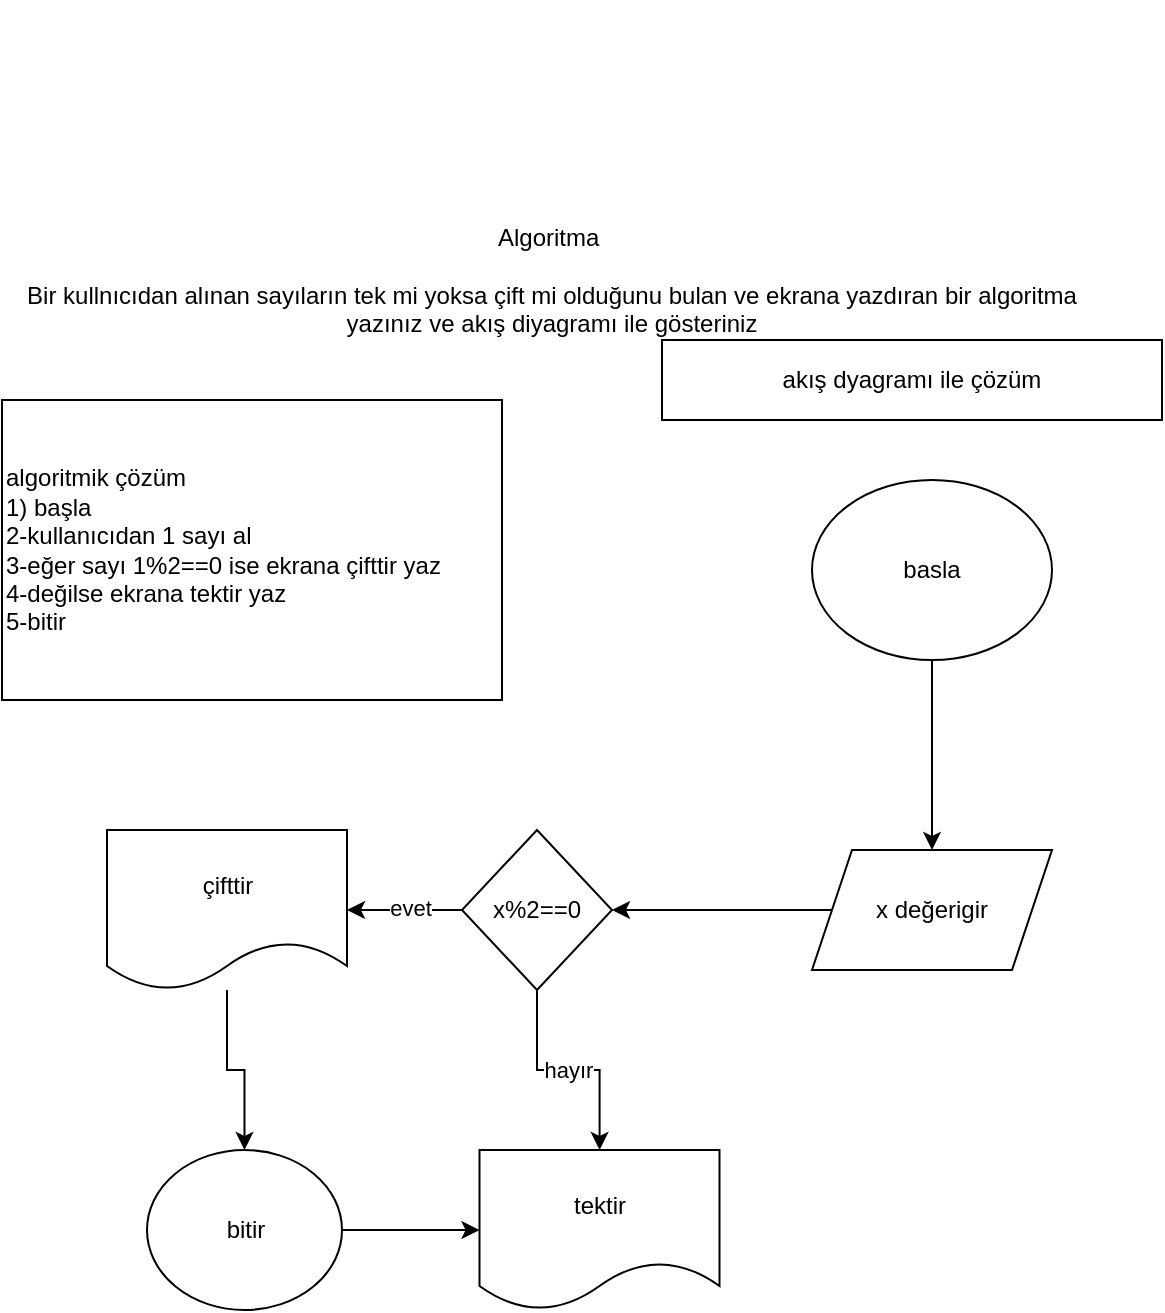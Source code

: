 <mxfile version="24.4.15" type="device" pages="15">
  <diagram name="Sayfa -1" id="6io6uKvvAqm4JKhm6swK">
    <mxGraphModel dx="1434" dy="786" grid="1" gridSize="10" guides="1" tooltips="1" connect="1" arrows="1" fold="1" page="1" pageScale="1" pageWidth="827" pageHeight="1169" math="0" shadow="0">
      <root>
        <mxCell id="0" />
        <mxCell id="1" parent="0" />
        <mxCell id="6vXyGjG4X4umRvIoGwWB-1" value="Algoritma&amp;nbsp;&lt;div&gt;&lt;br&gt;&lt;/div&gt;&lt;div&gt;Bir kullnıcıdan alınan sayıların tek mi yoksa çift mi olduğunu bulan ve ekrana yazdıran bir algoritma yazınız ve akış diyagramı ile gösteriniz&lt;/div&gt;" style="text;html=1;align=center;verticalAlign=middle;whiteSpace=wrap;rounded=0;" vertex="1" parent="1">
          <mxGeometry x="10" width="530" height="280" as="geometry" />
        </mxCell>
        <mxCell id="6vXyGjG4X4umRvIoGwWB-7" value="algoritmik çözüm&lt;div&gt;1) başla&lt;/div&gt;&lt;div&gt;2-kullanıcıdan 1 sayı al&amp;nbsp;&lt;/div&gt;&lt;div&gt;3-eğer sayı 1%2==0 ise ekrana çifttir yaz&lt;/div&gt;&lt;div&gt;4-değilse ekrana tektir yaz&amp;nbsp;&lt;/div&gt;&lt;div style=&quot;&quot;&gt;5-bitir&lt;/div&gt;" style="rounded=0;whiteSpace=wrap;html=1;align=left;" vertex="1" parent="1">
          <mxGeometry y="200" width="250" height="150" as="geometry" />
        </mxCell>
        <mxCell id="6vXyGjG4X4umRvIoGwWB-8" value="akış dyagramı ile çözüm" style="rounded=0;whiteSpace=wrap;html=1;" vertex="1" parent="1">
          <mxGeometry x="330" y="170" width="250" height="40" as="geometry" />
        </mxCell>
        <mxCell id="6vXyGjG4X4umRvIoGwWB-11" value="" style="edgeStyle=orthogonalEdgeStyle;rounded=0;orthogonalLoop=1;jettySize=auto;html=1;" edge="1" parent="1" source="6vXyGjG4X4umRvIoGwWB-9" target="6vXyGjG4X4umRvIoGwWB-10">
          <mxGeometry relative="1" as="geometry" />
        </mxCell>
        <mxCell id="6vXyGjG4X4umRvIoGwWB-9" value="basla" style="ellipse;whiteSpace=wrap;html=1;" vertex="1" parent="1">
          <mxGeometry x="405" y="240" width="120" height="90" as="geometry" />
        </mxCell>
        <mxCell id="6vXyGjG4X4umRvIoGwWB-13" value="" style="edgeStyle=orthogonalEdgeStyle;rounded=0;orthogonalLoop=1;jettySize=auto;html=1;" edge="1" parent="1" source="6vXyGjG4X4umRvIoGwWB-10" target="6vXyGjG4X4umRvIoGwWB-12">
          <mxGeometry relative="1" as="geometry" />
        </mxCell>
        <mxCell id="6vXyGjG4X4umRvIoGwWB-10" value="x değerigir" style="shape=parallelogram;perimeter=parallelogramPerimeter;whiteSpace=wrap;html=1;fixedSize=1;" vertex="1" parent="1">
          <mxGeometry x="405" y="425" width="120" height="60" as="geometry" />
        </mxCell>
        <mxCell id="6vXyGjG4X4umRvIoGwWB-15" value="" style="edgeStyle=orthogonalEdgeStyle;rounded=0;orthogonalLoop=1;jettySize=auto;html=1;" edge="1" parent="1" source="6vXyGjG4X4umRvIoGwWB-12" target="6vXyGjG4X4umRvIoGwWB-14">
          <mxGeometry relative="1" as="geometry" />
        </mxCell>
        <mxCell id="6vXyGjG4X4umRvIoGwWB-16" value="evet" style="edgeLabel;html=1;align=center;verticalAlign=middle;resizable=0;points=[];" vertex="1" connectable="0" parent="6vXyGjG4X4umRvIoGwWB-15">
          <mxGeometry x="-0.096" y="-1" relative="1" as="geometry">
            <mxPoint as="offset" />
          </mxGeometry>
        </mxCell>
        <mxCell id="6vXyGjG4X4umRvIoGwWB-21" value="hayır" style="edgeStyle=orthogonalEdgeStyle;rounded=0;orthogonalLoop=1;jettySize=auto;html=1;" edge="1" parent="1" source="6vXyGjG4X4umRvIoGwWB-12" target="6vXyGjG4X4umRvIoGwWB-19">
          <mxGeometry relative="1" as="geometry" />
        </mxCell>
        <mxCell id="6vXyGjG4X4umRvIoGwWB-12" value="x%2==0" style="rhombus;whiteSpace=wrap;html=1;" vertex="1" parent="1">
          <mxGeometry x="230" y="415" width="75" height="80" as="geometry" />
        </mxCell>
        <mxCell id="6vXyGjG4X4umRvIoGwWB-18" value="" style="edgeStyle=orthogonalEdgeStyle;rounded=0;orthogonalLoop=1;jettySize=auto;html=1;" edge="1" parent="1" source="6vXyGjG4X4umRvIoGwWB-14" target="6vXyGjG4X4umRvIoGwWB-17">
          <mxGeometry relative="1" as="geometry" />
        </mxCell>
        <mxCell id="6vXyGjG4X4umRvIoGwWB-14" value="çifttir" style="shape=document;whiteSpace=wrap;html=1;boundedLbl=1;" vertex="1" parent="1">
          <mxGeometry x="52.5" y="415" width="120" height="80" as="geometry" />
        </mxCell>
        <mxCell id="6vXyGjG4X4umRvIoGwWB-20" value="" style="edgeStyle=orthogonalEdgeStyle;rounded=0;orthogonalLoop=1;jettySize=auto;html=1;" edge="1" parent="1" source="6vXyGjG4X4umRvIoGwWB-17" target="6vXyGjG4X4umRvIoGwWB-19">
          <mxGeometry relative="1" as="geometry" />
        </mxCell>
        <mxCell id="6vXyGjG4X4umRvIoGwWB-17" value="bitir" style="ellipse;whiteSpace=wrap;html=1;" vertex="1" parent="1">
          <mxGeometry x="72.5" y="575" width="97.5" height="80" as="geometry" />
        </mxCell>
        <mxCell id="6vXyGjG4X4umRvIoGwWB-19" value="tektir" style="shape=document;whiteSpace=wrap;html=1;boundedLbl=1;" vertex="1" parent="1">
          <mxGeometry x="238.75" y="575" width="120" height="80" as="geometry" />
        </mxCell>
      </root>
    </mxGraphModel>
  </diagram>
  <diagram id="pRzHWBFNKICyqYVbkDLl" name="Sayfa -2">
    <mxGraphModel dx="1434" dy="786" grid="1" gridSize="10" guides="1" tooltips="1" connect="1" arrows="1" fold="1" page="1" pageScale="1" pageWidth="827" pageHeight="1169" math="0" shadow="0">
      <root>
        <mxCell id="0" />
        <mxCell id="1" parent="0" />
        <mxCell id="Zd2M49ktoha2RAe7Sgb2-1" value="öğretmenden alınan 2 adet saynın çarpımlarını toplamlara bölerek sonucu ekrana yazdıran bir algoritma yazınız ve akış diyagramı ile gösteriniz." style="text;html=1;align=center;verticalAlign=middle;whiteSpace=wrap;rounded=0;fontFamily=Helvetica;fontSize=12;fontColor=default;" vertex="1" parent="1">
          <mxGeometry x="30" y="20" width="460" height="110" as="geometry" />
        </mxCell>
        <mxCell id="ZLXmAsRnz7EZuN6aSi_e-1" value="1-başla&amp;nbsp;&lt;div&gt;2-kullanıcıdan 2 sayı al&amp;nbsp;&lt;/div&gt;&lt;div&gt;3-(axb) / (a + b)&lt;/div&gt;&lt;div&gt;4-sonucu akrana yaz&lt;/div&gt;&lt;div&gt;5-bitir&lt;/div&gt;" style="rounded=0;whiteSpace=wrap;html=1;strokeColor=default;align=center;verticalAlign=middle;fontFamily=Helvetica;fontSize=12;fontColor=default;fillColor=default;" vertex="1" parent="1">
          <mxGeometry x="60" y="160" width="290" height="110" as="geometry" />
        </mxCell>
        <mxCell id="Ls656czmyV3Zm3ba6q_C-4" value="" style="edgeStyle=orthogonalEdgeStyle;rounded=0;orthogonalLoop=1;jettySize=auto;html=1;fontFamily=Helvetica;fontSize=12;fontColor=default;" edge="1" parent="1" source="Ls656czmyV3Zm3ba6q_C-2" target="Ls656czmyV3Zm3ba6q_C-3">
          <mxGeometry relative="1" as="geometry" />
        </mxCell>
        <mxCell id="Ls656czmyV3Zm3ba6q_C-2" value="başla" style="ellipse;whiteSpace=wrap;html=1;rounded=0;strokeColor=default;align=center;verticalAlign=middle;fontFamily=Helvetica;fontSize=12;fontColor=default;fillColor=default;" vertex="1" parent="1">
          <mxGeometry x="490" y="300" width="120" height="80" as="geometry" />
        </mxCell>
        <mxCell id="Ls656czmyV3Zm3ba6q_C-6" value="" style="edgeStyle=orthogonalEdgeStyle;rounded=0;orthogonalLoop=1;jettySize=auto;html=1;fontFamily=Helvetica;fontSize=12;fontColor=default;" edge="1" parent="1" source="Ls656czmyV3Zm3ba6q_C-3" target="Ls656czmyV3Zm3ba6q_C-5">
          <mxGeometry relative="1" as="geometry" />
        </mxCell>
        <mxCell id="Ls656czmyV3Zm3ba6q_C-3" value="kullanıcıdan 2 sayı al&amp;nbsp;" style="whiteSpace=wrap;html=1;rounded=0;" vertex="1" parent="1">
          <mxGeometry x="490" y="470" width="120" height="60" as="geometry" />
        </mxCell>
        <mxCell id="Ls656czmyV3Zm3ba6q_C-8" value="" style="edgeStyle=orthogonalEdgeStyle;rounded=0;orthogonalLoop=1;jettySize=auto;html=1;fontFamily=Helvetica;fontSize=12;fontColor=default;" edge="1" parent="1" source="Ls656czmyV3Zm3ba6q_C-5" target="Ls656czmyV3Zm3ba6q_C-7">
          <mxGeometry relative="1" as="geometry" />
        </mxCell>
        <mxCell id="Ls656czmyV3Zm3ba6q_C-5" value="(a*b)/(a+b)" style="rhombus;whiteSpace=wrap;html=1;rounded=0;" vertex="1" parent="1">
          <mxGeometry x="280" y="420" width="110" height="120" as="geometry" />
        </mxCell>
        <mxCell id="Ls656czmyV3Zm3ba6q_C-10" value="" style="edgeStyle=orthogonalEdgeStyle;rounded=0;orthogonalLoop=1;jettySize=auto;html=1;fontFamily=Helvetica;fontSize=12;fontColor=default;" edge="1" parent="1" source="Ls656czmyV3Zm3ba6q_C-7" target="Ls656czmyV3Zm3ba6q_C-9">
          <mxGeometry relative="1" as="geometry" />
        </mxCell>
        <mxCell id="Ls656czmyV3Zm3ba6q_C-7" value="sonucu yaz" style="whiteSpace=wrap;html=1;rounded=0;" vertex="1" parent="1">
          <mxGeometry x="85" y="450" width="120" height="60" as="geometry" />
        </mxCell>
        <mxCell id="Ls656czmyV3Zm3ba6q_C-9" value="bitir" style="ellipse;whiteSpace=wrap;html=1;rounded=0;" vertex="1" parent="1">
          <mxGeometry x="105" y="580" width="80" height="80" as="geometry" />
        </mxCell>
      </root>
    </mxGraphModel>
  </diagram>
  <diagram id="2cpEeI4fhn4SbyJZNFsY" name="Sayfa -3">
    <mxGraphModel dx="1434" dy="786" grid="1" gridSize="10" guides="1" tooltips="1" connect="1" arrows="1" fold="1" page="1" pageScale="1" pageWidth="827" pageHeight="1169" math="0" shadow="0">
      <root>
        <mxCell id="0" />
        <mxCell id="1" parent="0" />
        <mxCell id="zHhzzstJcb0P6LialD-h-1" value="öğretmenden alınan 1 adet sayının karesini bulup ekrana yazdıran bir algoritma yazınız ve akış diyagramı ile gösteriniz" style="text;html=1;align=center;verticalAlign=middle;whiteSpace=wrap;rounded=0;fontFamily=Helvetica;fontSize=12;fontColor=default;" vertex="1" parent="1">
          <mxGeometry x="20" y="10" width="520" height="180" as="geometry" />
        </mxCell>
        <mxCell id="_1PPAzKuydwbboSZe0Br-1" value="1-başla&lt;div&gt;2-sayı al&amp;nbsp; (a)&lt;/div&gt;&lt;div&gt;3-a&lt;span style=&quot;background-color: rgb(255, 255, 255); color: rgb(10, 24, 41); font-family: Georgia, Cambria, &amp;quot;Times New Roman&amp;quot;, Times, serif; font-size: 20px; text-align: start;&quot;&gt;²&lt;/span&gt;&lt;/div&gt;&lt;div&gt;&lt;span style=&quot;background-color: rgb(255, 255, 255); color: rgb(10, 24, 41); font-family: Georgia, Cambria, &amp;quot;Times New Roman&amp;quot;, Times, serif; font-size: 20px; text-align: start;&quot;&gt;4-a&lt;/span&gt;&lt;span style=&quot;background-color: rgb(255, 255, 255); color: rgb(10, 24, 41); font-family: Georgia, Cambria, &amp;quot;Times New Roman&amp;quot;, Times, serif; font-size: 20px; text-align: start;&quot;&gt;²0b&lt;/span&gt;&lt;/div&gt;&lt;div&gt;&lt;span style=&quot;background-color: rgb(255, 255, 255); color: rgb(10, 24, 41); font-family: Georgia, Cambria, &amp;quot;Times New Roman&amp;quot;, Times, serif; font-size: 20px; text-align: start;&quot;&gt;5-bitir&lt;/span&gt;&lt;/div&gt;" style="rounded=0;whiteSpace=wrap;html=1;strokeColor=default;align=center;verticalAlign=middle;fontFamily=Helvetica;fontSize=12;fontColor=default;fillColor=default;" vertex="1" parent="1">
          <mxGeometry x="50" y="140" width="230" height="130" as="geometry" />
        </mxCell>
        <mxCell id="bY-x5YgKzTgXo7fl__iG-3" value="" style="edgeStyle=orthogonalEdgeStyle;rounded=0;orthogonalLoop=1;jettySize=auto;html=1;fontFamily=Helvetica;fontSize=12;fontColor=default;" edge="1" parent="1" source="bY-x5YgKzTgXo7fl__iG-1" target="bY-x5YgKzTgXo7fl__iG-2">
          <mxGeometry relative="1" as="geometry" />
        </mxCell>
        <mxCell id="bY-x5YgKzTgXo7fl__iG-1" value="başla" style="ellipse;whiteSpace=wrap;html=1;rounded=0;strokeColor=default;align=center;verticalAlign=middle;fontFamily=Helvetica;fontSize=12;fontColor=default;fillColor=default;" vertex="1" parent="1">
          <mxGeometry x="350" y="410" width="120" height="80" as="geometry" />
        </mxCell>
        <mxCell id="bY-x5YgKzTgXo7fl__iG-5" value="" style="edgeStyle=orthogonalEdgeStyle;rounded=0;orthogonalLoop=1;jettySize=auto;html=1;fontFamily=Helvetica;fontSize=12;fontColor=default;" edge="1" parent="1" source="bY-x5YgKzTgXo7fl__iG-2" target="bY-x5YgKzTgXo7fl__iG-4">
          <mxGeometry relative="1" as="geometry" />
        </mxCell>
        <mxCell id="bY-x5YgKzTgXo7fl__iG-2" value="sayı al (a)" style="whiteSpace=wrap;html=1;rounded=0;" vertex="1" parent="1">
          <mxGeometry x="350" y="580" width="120" height="60" as="geometry" />
        </mxCell>
        <mxCell id="bY-x5YgKzTgXo7fl__iG-9" value="" style="edgeStyle=orthogonalEdgeStyle;rounded=0;orthogonalLoop=1;jettySize=auto;html=1;fontFamily=Helvetica;fontSize=12;fontColor=default;" edge="1" parent="1" source="bY-x5YgKzTgXo7fl__iG-4" target="bY-x5YgKzTgXo7fl__iG-8">
          <mxGeometry relative="1" as="geometry" />
        </mxCell>
        <mxCell id="bY-x5YgKzTgXo7fl__iG-4" value="a&lt;span style=&quot;color: rgb(10, 24, 41); font-family: Georgia, Cambria, &amp;quot;Times New Roman&amp;quot;, Times, serif; font-size: 20px; text-align: start; background-color: rgb(255, 255, 255);&quot;&gt;²=b&lt;/span&gt;" style="rhombus;whiteSpace=wrap;html=1;rounded=0;" vertex="1" parent="1">
          <mxGeometry x="170" y="570" width="80" height="80" as="geometry" />
        </mxCell>
        <mxCell id="bY-x5YgKzTgXo7fl__iG-8" value="bitir" style="ellipse;whiteSpace=wrap;html=1;rounded=0;" vertex="1" parent="1">
          <mxGeometry x="170" y="730" width="80" height="80" as="geometry" />
        </mxCell>
      </root>
    </mxGraphModel>
  </diagram>
  <diagram id="jbSmIgIni_kZIywm2CiK" name="Sayfa -4">
    <mxGraphModel dx="1434" dy="786" grid="1" gridSize="10" guides="1" tooltips="1" connect="1" arrows="1" fold="1" page="1" pageScale="1" pageWidth="827" pageHeight="1169" math="0" shadow="0">
      <root>
        <mxCell id="0" />
        <mxCell id="1" parent="0" />
        <mxCell id="K_9aZGxCT8VaQqMAY_8r-3" value="1 den başlayıp kullanıcının girdiği sayı adedince ekrana merhaba yazan bir algoritma yazınız ve akış diyagramı ile gösteriniz" style="text;html=1;align=center;verticalAlign=middle;whiteSpace=wrap;rounded=0;fontFamily=Helvetica;fontSize=12;fontColor=default;" vertex="1" parent="1">
          <mxGeometry x="50" y="40" width="460" height="170" as="geometry" />
        </mxCell>
        <mxCell id="K_9aZGxCT8VaQqMAY_8r-6" value="" style="edgeStyle=orthogonalEdgeStyle;rounded=0;orthogonalLoop=1;jettySize=auto;html=1;fontFamily=Helvetica;fontSize=12;fontColor=default;" edge="1" parent="1" source="K_9aZGxCT8VaQqMAY_8r-4" target="K_9aZGxCT8VaQqMAY_8r-5">
          <mxGeometry relative="1" as="geometry" />
        </mxCell>
        <mxCell id="K_9aZGxCT8VaQqMAY_8r-4" value="başla" style="ellipse;whiteSpace=wrap;html=1;rounded=0;strokeColor=default;align=center;verticalAlign=middle;fontFamily=Helvetica;fontSize=12;fontColor=default;fillColor=default;" vertex="1" parent="1">
          <mxGeometry x="70" y="200" width="120" height="80" as="geometry" />
        </mxCell>
        <mxCell id="K_9aZGxCT8VaQqMAY_8r-5" value="x sayı gir" style="shape=parallelogram;perimeter=parallelogramPerimeter;whiteSpace=wrap;html=1;fixedSize=1;rounded=0;" vertex="1" parent="1">
          <mxGeometry x="230" y="210" width="120" height="60" as="geometry" />
        </mxCell>
        <mxCell id="K_9aZGxCT8VaQqMAY_8r-14" style="edgeStyle=orthogonalEdgeStyle;rounded=0;orthogonalLoop=1;jettySize=auto;html=1;fontFamily=Helvetica;fontSize=12;fontColor=default;" edge="1" parent="1" source="K_9aZGxCT8VaQqMAY_8r-9" target="K_9aZGxCT8VaQqMAY_8r-5">
          <mxGeometry relative="1" as="geometry" />
        </mxCell>
        <mxCell id="K_9aZGxCT8VaQqMAY_8r-9" value="sayaç=1" style="rounded=0;whiteSpace=wrap;html=1;strokeColor=default;align=center;verticalAlign=middle;fontFamily=Helvetica;fontSize=12;fontColor=default;fillColor=default;" vertex="1" parent="1">
          <mxGeometry x="380" y="220" width="120" height="60" as="geometry" />
        </mxCell>
        <mxCell id="K_9aZGxCT8VaQqMAY_8r-11" value="evet" style="edgeStyle=orthogonalEdgeStyle;rounded=0;orthogonalLoop=1;jettySize=auto;html=1;exitX=0.5;exitY=1;exitDx=0;exitDy=0;fontFamily=Helvetica;fontSize=12;fontColor=default;entryX=1;entryY=0.5;entryDx=0;entryDy=0;" edge="1" parent="1" source="K_9aZGxCT8VaQqMAY_8r-10">
          <mxGeometry relative="1" as="geometry">
            <mxPoint x="570" y="420" as="targetPoint" />
            <Array as="points">
              <mxPoint x="640" y="280" />
              <mxPoint x="640" y="420" />
            </Array>
          </mxGeometry>
        </mxCell>
        <mxCell id="K_9aZGxCT8VaQqMAY_8r-18" style="edgeStyle=orthogonalEdgeStyle;rounded=0;orthogonalLoop=1;jettySize=auto;html=1;exitX=0;exitY=0.5;exitDx=0;exitDy=0;entryX=1;entryY=0.75;entryDx=0;entryDy=0;fontFamily=Helvetica;fontSize=12;fontColor=default;" edge="1" parent="1" source="K_9aZGxCT8VaQqMAY_8r-10" target="K_9aZGxCT8VaQqMAY_8r-9">
          <mxGeometry relative="1" as="geometry" />
        </mxCell>
        <mxCell id="K_9aZGxCT8VaQqMAY_8r-10" value="sayaç&amp;lt;=x" style="rhombus;whiteSpace=wrap;html=1;rounded=0;strokeColor=default;align=center;verticalAlign=middle;fontFamily=Helvetica;fontSize=12;fontColor=default;fillColor=default;" vertex="1" parent="1">
          <mxGeometry x="580" y="220" width="100" height="70" as="geometry" />
        </mxCell>
        <mxCell id="K_9aZGxCT8VaQqMAY_8r-13" style="edgeStyle=orthogonalEdgeStyle;rounded=0;orthogonalLoop=1;jettySize=auto;html=1;fontFamily=Helvetica;fontSize=12;fontColor=default;entryX=0.417;entryY=0.988;entryDx=0;entryDy=0;entryPerimeter=0;" edge="1" parent="1">
          <mxGeometry relative="1" as="geometry">
            <mxPoint x="500.04" y="459.04" as="targetPoint" />
            <mxPoint x="765" y="450" as="sourcePoint" />
            <Array as="points">
              <mxPoint x="765" y="451" />
              <mxPoint x="741" y="451" />
              <mxPoint x="741" y="459" />
            </Array>
          </mxGeometry>
        </mxCell>
        <mxCell id="K_9aZGxCT8VaQqMAY_8r-20" style="edgeStyle=orthogonalEdgeStyle;rounded=0;orthogonalLoop=1;jettySize=auto;html=1;exitX=0.25;exitY=0;exitDx=0;exitDy=0;entryX=1;entryY=1;entryDx=0;entryDy=0;fontFamily=Helvetica;fontSize=12;fontColor=default;" edge="1" parent="1" source="K_9aZGxCT8VaQqMAY_8r-12" target="K_9aZGxCT8VaQqMAY_8r-10">
          <mxGeometry relative="1" as="geometry" />
        </mxCell>
        <mxCell id="K_9aZGxCT8VaQqMAY_8r-12" value="sayaç=sayaç+1" style="rounded=0;whiteSpace=wrap;html=1;strokeColor=default;align=center;verticalAlign=middle;fontFamily=Helvetica;fontSize=12;fontColor=default;fillColor=default;" vertex="1" parent="1">
          <mxGeometry x="680" y="380" width="130" height="70" as="geometry" />
        </mxCell>
        <mxCell id="K_9aZGxCT8VaQqMAY_8r-19" value="merhaba" style="shape=document;whiteSpace=wrap;html=1;boundedLbl=1;rounded=0;strokeColor=default;align=center;verticalAlign=middle;fontFamily=Helvetica;fontSize=12;fontColor=default;fillColor=default;" vertex="1" parent="1">
          <mxGeometry x="450" y="390" width="120" height="80" as="geometry" />
        </mxCell>
        <mxCell id="K_9aZGxCT8VaQqMAY_8r-21" value="bitir" style="ellipse;whiteSpace=wrap;html=1;rounded=0;strokeColor=default;align=center;verticalAlign=middle;fontFamily=Helvetica;fontSize=12;fontColor=default;fillColor=default;" vertex="1" parent="1">
          <mxGeometry x="690" y="190" width="120" height="80" as="geometry" />
        </mxCell>
        <mxCell id="K_9aZGxCT8VaQqMAY_8r-22" value="hayır" style="edgeStyle=orthogonalEdgeStyle;rounded=0;orthogonalLoop=1;jettySize=auto;html=1;exitX=0.5;exitY=0;exitDx=0;exitDy=0;entryX=0.25;entryY=0;entryDx=0;entryDy=0;entryPerimeter=0;fontFamily=Helvetica;fontSize=12;fontColor=default;" edge="1" parent="1" source="K_9aZGxCT8VaQqMAY_8r-10" target="K_9aZGxCT8VaQqMAY_8r-21">
          <mxGeometry relative="1" as="geometry" />
        </mxCell>
        <mxCell id="K_9aZGxCT8VaQqMAY_8r-23" value="algoritmik çözüm&lt;div&gt;1-başla&lt;/div&gt;&lt;div&gt;2-x sayı gir&lt;/div&gt;&lt;div&gt;3-sayaç=1&lt;/div&gt;&lt;div&gt;4-eğer sayaç &amp;lt;= x ise ekrana &quot;merhaba&quot; yaz 5. adıma git&lt;/div&gt;&lt;div&gt;5-sayaç=sayaç + 1 4. adıma git&amp;nbsp;&lt;/div&gt;&lt;div&gt;6-bitir&lt;/div&gt;" style="text;html=1;align=left;verticalAlign=middle;whiteSpace=wrap;rounded=0;fontFamily=Helvetica;fontSize=12;fontColor=default;" vertex="1" parent="1">
          <mxGeometry x="40" y="350" width="280" height="200" as="geometry" />
        </mxCell>
      </root>
    </mxGraphModel>
  </diagram>
  <diagram id="4PdnP9po419IBZfAJIIs" name="Sayfa -5">
    <mxGraphModel dx="1434" dy="786" grid="1" gridSize="10" guides="1" tooltips="1" connect="1" arrows="1" fold="1" page="1" pageScale="1" pageWidth="827" pageHeight="1169" math="0" shadow="0">
      <root>
        <mxCell id="0" />
        <mxCell id="1" parent="0" />
        <mxCell id="I5b84BkbJhK2uygHqrmx-1" value="bir öğrencinin girdiği 3 adet sınavın aritmatik ortalamasını bulup ve eğer 45 veya üstü ise ekana geçti, değilse kaldı yazan bir algoritma yazınız ve akış diyagramı ile gösteriniz." style="text;html=1;align=center;verticalAlign=middle;whiteSpace=wrap;rounded=0;fontFamily=Helvetica;fontSize=12;fontColor=default;" vertex="1" parent="1">
          <mxGeometry x="70" y="70" width="510" height="160" as="geometry" />
        </mxCell>
        <mxCell id="I5b84BkbJhK2uygHqrmx-4" style="edgeStyle=orthogonalEdgeStyle;rounded=0;orthogonalLoop=1;jettySize=auto;html=1;exitX=0;exitY=0;exitDx=0;exitDy=0;fontFamily=Helvetica;fontSize=12;fontColor=default;" edge="1" parent="1">
          <mxGeometry relative="1" as="geometry">
            <mxPoint x="40" y="220" as="targetPoint" />
            <mxPoint x="60.0" y="230" as="sourcePoint" />
          </mxGeometry>
        </mxCell>
        <mxCell id="I5b84BkbJhK2uygHqrmx-5" value="&lt;div&gt;1-başla&lt;/div&gt;2-üç sınav notunu kullanıcıdan al.&lt;div&gt;3-&lt;span style=&quot;background-color: initial;&quot;&gt;Ortalama = (Not1 + Not2 + Not3) / 3&lt;/span&gt;&lt;/div&gt;&lt;div&gt;&lt;span style=&quot;background-color: initial;&quot;&gt;4-eğer 45 ten büyükse geçti&lt;/span&gt;&lt;/div&gt;&lt;div&gt;&lt;span style=&quot;background-color: initial;&quot;&gt;5-&lt;/span&gt;&lt;span style=&quot;background-color: initial;&quot;&gt;Eğer ortalama 45&#39;ten küçükse kaldı&lt;/span&gt;&lt;/div&gt;&lt;div&gt;&lt;span style=&quot;background-color: initial;&quot;&gt;6-bitir&lt;/span&gt;&lt;/div&gt;" style="text;html=1;align=center;verticalAlign=middle;whiteSpace=wrap;rounded=0;fontFamily=Helvetica;fontSize=12;fontColor=default;" vertex="1" parent="1">
          <mxGeometry x="67" y="210" width="370" height="230" as="geometry" />
        </mxCell>
        <mxCell id="I5b84BkbJhK2uygHqrmx-6" value="başla" style="ellipse;whiteSpace=wrap;html=1;rounded=0;strokeColor=default;align=center;verticalAlign=middle;fontFamily=Helvetica;fontSize=12;fontColor=default;fillColor=default;" vertex="1" parent="1">
          <mxGeometry x="300" y="400" width="120" height="80" as="geometry" />
        </mxCell>
        <mxCell id="I5b84BkbJhK2uygHqrmx-13" style="edgeStyle=orthogonalEdgeStyle;rounded=0;orthogonalLoop=1;jettySize=auto;html=1;exitX=0.25;exitY=1;exitDx=0;exitDy=0;fontFamily=Helvetica;fontSize=12;fontColor=default;" edge="1" parent="1" source="I5b84BkbJhK2uygHqrmx-7" target="I5b84BkbJhK2uygHqrmx-8">
          <mxGeometry relative="1" as="geometry" />
        </mxCell>
        <mxCell id="I5b84BkbJhK2uygHqrmx-7" value="not1 ,no2 , not3" style="rounded=0;whiteSpace=wrap;html=1;strokeColor=default;align=center;verticalAlign=middle;fontFamily=Helvetica;fontSize=12;fontColor=default;fillColor=default;" vertex="1" parent="1">
          <mxGeometry x="317" y="510" width="120" height="60" as="geometry" />
        </mxCell>
        <mxCell id="I5b84BkbJhK2uygHqrmx-14" style="edgeStyle=orthogonalEdgeStyle;rounded=0;orthogonalLoop=1;jettySize=auto;html=1;exitX=0;exitY=0.5;exitDx=0;exitDy=0;fontFamily=Helvetica;fontSize=12;fontColor=default;entryX=0.442;entryY=-0.025;entryDx=0;entryDy=0;entryPerimeter=0;" edge="1" parent="1" source="I5b84BkbJhK2uygHqrmx-8" target="I5b84BkbJhK2uygHqrmx-9">
          <mxGeometry relative="1" as="geometry">
            <mxPoint x="270" y="660" as="targetPoint" />
          </mxGeometry>
        </mxCell>
        <mxCell id="I5b84BkbJhK2uygHqrmx-15" style="edgeStyle=orthogonalEdgeStyle;rounded=0;orthogonalLoop=1;jettySize=auto;html=1;exitX=1;exitY=0.5;exitDx=0;exitDy=0;fontFamily=Helvetica;fontSize=12;fontColor=default;" edge="1" parent="1" source="I5b84BkbJhK2uygHqrmx-8" target="I5b84BkbJhK2uygHqrmx-10">
          <mxGeometry relative="1" as="geometry">
            <mxPoint x="490" y="650" as="targetPoint" />
          </mxGeometry>
        </mxCell>
        <mxCell id="I5b84BkbJhK2uygHqrmx-8" value="&lt;meta charset=&quot;utf-8&quot;&gt;Ortalama &amp;gt;= &lt;span class=&quot;hljs-number&quot;&gt;45&lt;/span&gt;?" style="rounded=0;whiteSpace=wrap;html=1;strokeColor=default;align=center;verticalAlign=middle;fontFamily=Helvetica;fontSize=12;fontColor=default;fillColor=default;" vertex="1" parent="1">
          <mxGeometry x="317" y="620" width="120" height="60" as="geometry" />
        </mxCell>
        <mxCell id="I5b84BkbJhK2uygHqrmx-16" style="edgeStyle=orthogonalEdgeStyle;rounded=0;orthogonalLoop=1;jettySize=auto;html=1;fontFamily=Helvetica;fontSize=12;fontColor=default;" edge="1" parent="1" source="I5b84BkbJhK2uygHqrmx-9" target="I5b84BkbJhK2uygHqrmx-11">
          <mxGeometry relative="1" as="geometry" />
        </mxCell>
        <mxCell id="I5b84BkbJhK2uygHqrmx-9" value="&lt;meta charset=&quot;utf-8&quot;&gt;Geçti " style="shape=document;whiteSpace=wrap;html=1;boundedLbl=1;rounded=0;strokeColor=default;align=center;verticalAlign=middle;fontFamily=Helvetica;fontSize=12;fontColor=default;fillColor=default;size=0.375;" vertex="1" parent="1">
          <mxGeometry x="240" y="700" width="120" height="70" as="geometry" />
        </mxCell>
        <mxCell id="I5b84BkbJhK2uygHqrmx-10" value="&lt;meta charset=&quot;utf-8&quot;&gt;Kaldı " style="shape=document;whiteSpace=wrap;html=1;boundedLbl=1;rounded=0;strokeColor=default;align=center;verticalAlign=middle;fontFamily=Helvetica;fontSize=12;fontColor=default;fillColor=default;" vertex="1" parent="1">
          <mxGeometry x="420" y="700" width="120" height="80" as="geometry" />
        </mxCell>
        <mxCell id="I5b84BkbJhK2uygHqrmx-11" value="bitir" style="ellipse;whiteSpace=wrap;html=1;rounded=0;strokeColor=default;align=center;verticalAlign=middle;fontFamily=Helvetica;fontSize=12;fontColor=default;fillColor=default;" vertex="1" parent="1">
          <mxGeometry x="300" y="840" width="120" height="80" as="geometry" />
        </mxCell>
        <mxCell id="I5b84BkbJhK2uygHqrmx-12" style="edgeStyle=orthogonalEdgeStyle;rounded=0;orthogonalLoop=1;jettySize=auto;html=1;exitX=0.5;exitY=1;exitDx=0;exitDy=0;entryX=0.392;entryY=0.033;entryDx=0;entryDy=0;entryPerimeter=0;fontFamily=Helvetica;fontSize=12;fontColor=default;" edge="1" parent="1" source="I5b84BkbJhK2uygHqrmx-6" target="I5b84BkbJhK2uygHqrmx-7">
          <mxGeometry relative="1" as="geometry" />
        </mxCell>
        <mxCell id="I5b84BkbJhK2uygHqrmx-17" style="edgeStyle=orthogonalEdgeStyle;rounded=0;orthogonalLoop=1;jettySize=auto;html=1;entryX=0.975;entryY=0.3;entryDx=0;entryDy=0;entryPerimeter=0;fontFamily=Helvetica;fontSize=12;fontColor=default;" edge="1" parent="1" source="I5b84BkbJhK2uygHqrmx-10" target="I5b84BkbJhK2uygHqrmx-11">
          <mxGeometry relative="1" as="geometry" />
        </mxCell>
      </root>
    </mxGraphModel>
  </diagram>
  <diagram id="boQ2amxtVc6JHh1Zlrbw" name="Sayfa -6">
    <mxGraphModel dx="2261" dy="786" grid="1" gridSize="10" guides="1" tooltips="1" connect="1" arrows="1" fold="1" page="1" pageScale="1" pageWidth="827" pageHeight="1169" math="0" shadow="0">
      <root>
        <mxCell id="0" />
        <mxCell id="1" parent="0" />
        <mxCell id="sIkQIAJRKFTS73FY_mWB-1" value="1 den başlayıp 10 na kadar olan sayıların hepsini toplayıp ekrana yazdıran ir algoritma yazınız ve akış diyagramı ile gösteriniz" style="text;html=1;align=center;verticalAlign=middle;whiteSpace=wrap;rounded=0;fontFamily=Helvetica;fontSize=12;fontColor=default;" vertex="1" parent="1">
          <mxGeometry x="-250" y="40" width="520" height="120" as="geometry" />
        </mxCell>
        <mxCell id="sIkQIAJRKFTS73FY_mWB-2" value="1-başla&lt;div&gt;2-&lt;span style=&quot;background-color: initial;&quot;&gt;değişken tanımla ve 0 olarak başlat.&lt;/span&gt;&lt;/div&gt;&lt;div&gt;&lt;span style=&quot;background-color: initial;&quot;&gt;3-&lt;/span&gt;&lt;span style=&quot;background-color: initial;&quot;&gt;1&#39;den 10&#39;a kadar git her adımda kendini 1 artır&lt;/span&gt;&lt;/div&gt;&lt;div&gt;&lt;span style=&quot;background-color: initial;&quot;&gt;4-&lt;/span&gt;&lt;span style=&quot;background-color: initial;&quot;&gt;Toplam değişkenini ekrana yazdır. değer =değer+i(3 e gidecek)&lt;/span&gt;&lt;/div&gt;&lt;div&gt;&lt;span style=&quot;background-color: initial;&quot;&gt;5-bitir&lt;/span&gt;&lt;/div&gt;" style="rounded=0;whiteSpace=wrap;html=1;strokeColor=default;align=center;verticalAlign=middle;fontFamily=Helvetica;fontSize=12;fontColor=default;fillColor=default;" vertex="1" parent="1">
          <mxGeometry x="-210" y="190" width="520" height="240" as="geometry" />
        </mxCell>
        <mxCell id="sIkQIAJRKFTS73FY_mWB-3" value="başla" style="ellipse;whiteSpace=wrap;html=1;rounded=0;strokeColor=default;align=center;verticalAlign=middle;fontFamily=Helvetica;fontSize=12;fontColor=default;fillColor=default;" vertex="1" parent="1">
          <mxGeometry x="520" y="190" width="120" height="80" as="geometry" />
        </mxCell>
        <mxCell id="sIkQIAJRKFTS73FY_mWB-11" style="edgeStyle=orthogonalEdgeStyle;rounded=0;orthogonalLoop=1;jettySize=auto;html=1;exitX=0.5;exitY=1;exitDx=0;exitDy=0;entryX=0.5;entryY=0;entryDx=0;entryDy=0;fontFamily=Helvetica;fontSize=12;fontColor=default;" edge="1" parent="1" source="sIkQIAJRKFTS73FY_mWB-6" target="sIkQIAJRKFTS73FY_mWB-8">
          <mxGeometry relative="1" as="geometry" />
        </mxCell>
        <mxCell id="sIkQIAJRKFTS73FY_mWB-6" value="i=1; i&amp;lt;=10; i++" style="shape=hexagon;perimeter=hexagonPerimeter2;whiteSpace=wrap;html=1;fixedSize=1;rounded=0;strokeColor=default;align=center;verticalAlign=middle;fontFamily=Helvetica;fontSize=12;fontColor=default;fillColor=default;" vertex="1" parent="1">
          <mxGeometry x="530" y="390" width="120" height="80" as="geometry" />
        </mxCell>
        <mxCell id="sIkQIAJRKFTS73FY_mWB-10" style="edgeStyle=orthogonalEdgeStyle;rounded=0;orthogonalLoop=1;jettySize=auto;html=1;exitX=0.5;exitY=1;exitDx=0;exitDy=0;entryX=0.5;entryY=0;entryDx=0;entryDy=0;fontFamily=Helvetica;fontSize=12;fontColor=default;" edge="1" parent="1" source="sIkQIAJRKFTS73FY_mWB-7" target="sIkQIAJRKFTS73FY_mWB-6">
          <mxGeometry relative="1" as="geometry" />
        </mxCell>
        <mxCell id="sIkQIAJRKFTS73FY_mWB-7" value="değer= 0" style="rounded=0;whiteSpace=wrap;html=1;strokeColor=default;align=center;verticalAlign=middle;fontFamily=Helvetica;fontSize=12;fontColor=default;fillColor=default;" vertex="1" parent="1">
          <mxGeometry x="530" y="290" width="120" height="60" as="geometry" />
        </mxCell>
        <mxCell id="sIkQIAJRKFTS73FY_mWB-12" style="edgeStyle=orthogonalEdgeStyle;rounded=0;orthogonalLoop=1;jettySize=auto;html=1;exitX=1;exitY=0.5;exitDx=0;exitDy=0;fontFamily=Helvetica;fontSize=12;fontColor=default;entryX=0.992;entryY=0.588;entryDx=0;entryDy=0;entryPerimeter=0;" edge="1" parent="1" source="sIkQIAJRKFTS73FY_mWB-8" target="sIkQIAJRKFTS73FY_mWB-6">
          <mxGeometry relative="1" as="geometry">
            <mxPoint x="700" y="430" as="targetPoint" />
          </mxGeometry>
        </mxCell>
        <mxCell id="sIkQIAJRKFTS73FY_mWB-14" style="edgeStyle=orthogonalEdgeStyle;rounded=0;orthogonalLoop=1;jettySize=auto;html=1;exitX=0;exitY=0.5;exitDx=0;exitDy=0;fontFamily=Helvetica;fontSize=12;fontColor=default;" edge="1" parent="1" source="sIkQIAJRKFTS73FY_mWB-8" target="sIkQIAJRKFTS73FY_mWB-13">
          <mxGeometry relative="1" as="geometry" />
        </mxCell>
        <mxCell id="sIkQIAJRKFTS73FY_mWB-8" value="değer==değer+i" style="rounded=0;whiteSpace=wrap;html=1;strokeColor=default;align=center;verticalAlign=middle;fontFamily=Helvetica;fontSize=12;fontColor=default;fillColor=default;" vertex="1" parent="1">
          <mxGeometry x="540" y="525" width="120" height="60" as="geometry" />
        </mxCell>
        <mxCell id="sIkQIAJRKFTS73FY_mWB-9" style="edgeStyle=orthogonalEdgeStyle;rounded=0;orthogonalLoop=1;jettySize=auto;html=1;exitX=0.5;exitY=1;exitDx=0;exitDy=0;entryX=0.442;entryY=0;entryDx=0;entryDy=0;entryPerimeter=0;fontFamily=Helvetica;fontSize=12;fontColor=default;" edge="1" parent="1" source="sIkQIAJRKFTS73FY_mWB-3" target="sIkQIAJRKFTS73FY_mWB-7">
          <mxGeometry relative="1" as="geometry" />
        </mxCell>
        <mxCell id="sIkQIAJRKFTS73FY_mWB-13" value="değer" style="shape=document;whiteSpace=wrap;html=1;boundedLbl=1;rounded=0;strokeColor=default;align=center;verticalAlign=middle;fontFamily=Helvetica;fontSize=12;fontColor=default;fillColor=default;" vertex="1" parent="1">
          <mxGeometry x="350" y="540" width="100" height="80" as="geometry" />
        </mxCell>
        <mxCell id="sIkQIAJRKFTS73FY_mWB-15" value="bitir" style="ellipse;whiteSpace=wrap;html=1;rounded=0;strokeColor=default;align=center;verticalAlign=middle;fontFamily=Helvetica;fontSize=12;fontColor=default;fillColor=default;" vertex="1" parent="1">
          <mxGeometry x="170" y="525" width="120" height="80" as="geometry" />
        </mxCell>
        <mxCell id="sIkQIAJRKFTS73FY_mWB-16" style="edgeStyle=orthogonalEdgeStyle;rounded=0;orthogonalLoop=1;jettySize=auto;html=1;entryX=1;entryY=0.613;entryDx=0;entryDy=0;entryPerimeter=0;fontFamily=Helvetica;fontSize=12;fontColor=default;" edge="1" parent="1" source="sIkQIAJRKFTS73FY_mWB-13" target="sIkQIAJRKFTS73FY_mWB-15">
          <mxGeometry relative="1" as="geometry" />
        </mxCell>
      </root>
    </mxGraphModel>
  </diagram>
  <diagram id="bNt5DIAf3S_MAF3-YDic" name="Sayfa -7">
    <mxGraphModel dx="1434" dy="786" grid="1" gridSize="10" guides="1" tooltips="1" connect="1" arrows="1" fold="1" page="1" pageScale="1" pageWidth="827" pageHeight="1169" math="0" shadow="0">
      <root>
        <mxCell id="0" />
        <mxCell id="1" parent="0" />
        <mxCell id="r_pATRsBPg8csxss4EBu-1" value="elinizde bir kullanıcı adı ve şifre vardır .dışarıdan birisi ise hesaba giriş yapmak için bir kullanıcı adı ve şifre girmektir.eğer bilgiler eşleşiyorsa ekrana &quot;hoşgeldiniz &quot; değilse &quot;bilgiler &quot; hatalıdır yazan bir algoritma yazınız ve akış diyagramı ile gösteriniz" style="text;html=1;align=center;verticalAlign=middle;whiteSpace=wrap;rounded=0;fontFamily=Helvetica;fontSize=12;fontColor=default;" vertex="1" parent="1">
          <mxGeometry x="40" y="60" width="410" height="170" as="geometry" />
        </mxCell>
        <mxCell id="r_pATRsBPg8csxss4EBu-2" value="1-başla&amp;nbsp;&lt;div&gt;2-kullanıcı adı al&lt;/div&gt;&lt;div&gt;3-şifre al&amp;nbsp;&lt;/div&gt;&lt;div&gt;5-eşleşiyorsa hoş geldiniz eşleşmiyorsa hatalıdır yaz&lt;/div&gt;&lt;div&gt;6-bitir&lt;/div&gt;" style="rounded=0;whiteSpace=wrap;html=1;strokeColor=default;align=center;verticalAlign=middle;fontFamily=Helvetica;fontSize=12;fontColor=default;fillColor=default;" vertex="1" parent="1">
          <mxGeometry x="60" y="220" width="270" height="150" as="geometry" />
        </mxCell>
        <mxCell id="r_pATRsBPg8csxss4EBu-3" value="başla" style="ellipse;whiteSpace=wrap;html=1;rounded=0;strokeColor=default;align=center;verticalAlign=middle;fontFamily=Helvetica;fontSize=12;fontColor=default;fillColor=default;" vertex="1" parent="1">
          <mxGeometry x="560" y="210" width="120" height="80" as="geometry" />
        </mxCell>
        <mxCell id="r_pATRsBPg8csxss4EBu-11" value="eşleşiyorsa" style="edgeStyle=orthogonalEdgeStyle;rounded=0;orthogonalLoop=1;jettySize=auto;html=1;fontFamily=Helvetica;fontSize=12;fontColor=default;" edge="1" parent="1" source="r_pATRsBPg8csxss4EBu-4" target="r_pATRsBPg8csxss4EBu-8">
          <mxGeometry relative="1" as="geometry" />
        </mxCell>
        <mxCell id="r_pATRsBPg8csxss4EBu-4" value="kullanıcı adı al&lt;div&gt;şifre al&lt;/div&gt;" style="shape=parallelogram;perimeter=parallelogramPerimeter;whiteSpace=wrap;html=1;fixedSize=1;rounded=0;strokeColor=default;align=center;verticalAlign=middle;fontFamily=Helvetica;fontSize=12;fontColor=default;fillColor=default;" vertex="1" parent="1">
          <mxGeometry x="560" y="340" width="120" height="40" as="geometry" />
        </mxCell>
        <mxCell id="r_pATRsBPg8csxss4EBu-6" style="edgeStyle=orthogonalEdgeStyle;rounded=0;orthogonalLoop=1;jettySize=auto;html=1;exitX=0;exitY=1;exitDx=0;exitDy=0;entryX=0.7;entryY=0;entryDx=0;entryDy=0;entryPerimeter=0;fontFamily=Helvetica;fontSize=12;fontColor=default;" edge="1" parent="1" source="r_pATRsBPg8csxss4EBu-3" target="r_pATRsBPg8csxss4EBu-4">
          <mxGeometry relative="1" as="geometry" />
        </mxCell>
        <mxCell id="r_pATRsBPg8csxss4EBu-8" value="hoşgeldiniz" style="shape=document;whiteSpace=wrap;html=1;boundedLbl=1;rounded=0;strokeColor=default;align=center;verticalAlign=middle;fontFamily=Helvetica;fontSize=12;fontColor=default;fillColor=default;" vertex="1" parent="1">
          <mxGeometry x="460" y="440" width="120" height="70" as="geometry" />
        </mxCell>
        <mxCell id="r_pATRsBPg8csxss4EBu-9" value="hatalıdır" style="shape=document;whiteSpace=wrap;html=1;boundedLbl=1;rounded=0;strokeColor=default;align=center;verticalAlign=middle;fontFamily=Helvetica;fontSize=12;fontColor=default;fillColor=default;" vertex="1" parent="1">
          <mxGeometry x="630" y="420" width="120" height="80" as="geometry" />
        </mxCell>
        <mxCell id="r_pATRsBPg8csxss4EBu-10" value="bitir" style="ellipse;whiteSpace=wrap;html=1;rounded=0;strokeColor=default;align=center;verticalAlign=middle;fontFamily=Helvetica;fontSize=12;fontColor=default;fillColor=default;" vertex="1" parent="1">
          <mxGeometry x="560" y="544.5" width="120" height="80" as="geometry" />
        </mxCell>
        <mxCell id="r_pATRsBPg8csxss4EBu-14" value="eşleşmiyorsa" style="edgeStyle=orthogonalEdgeStyle;rounded=0;orthogonalLoop=1;jettySize=auto;html=1;exitX=1;exitY=0.5;exitDx=0;exitDy=0;entryX=0.5;entryY=0;entryDx=0;entryDy=0;fontFamily=Helvetica;fontSize=12;fontColor=default;" edge="1" parent="1" source="r_pATRsBPg8csxss4EBu-4" target="r_pATRsBPg8csxss4EBu-9">
          <mxGeometry relative="1" as="geometry" />
        </mxCell>
        <mxCell id="r_pATRsBPg8csxss4EBu-15" style="edgeStyle=orthogonalEdgeStyle;rounded=0;orthogonalLoop=1;jettySize=auto;html=1;exitX=1;exitY=1;exitDx=0;exitDy=0;entryX=1;entryY=0.75;entryDx=0;entryDy=0;fontFamily=Helvetica;fontSize=12;fontColor=default;" edge="1" parent="1" source="r_pATRsBPg8csxss4EBu-4" target="r_pATRsBPg8csxss4EBu-4">
          <mxGeometry relative="1" as="geometry" />
        </mxCell>
        <mxCell id="r_pATRsBPg8csxss4EBu-16" style="edgeStyle=orthogonalEdgeStyle;rounded=0;orthogonalLoop=1;jettySize=auto;html=1;entryX=0.308;entryY=0.019;entryDx=0;entryDy=0;entryPerimeter=0;fontFamily=Helvetica;fontSize=12;fontColor=default;" edge="1" parent="1" source="r_pATRsBPg8csxss4EBu-8" target="r_pATRsBPg8csxss4EBu-10">
          <mxGeometry relative="1" as="geometry" />
        </mxCell>
        <mxCell id="r_pATRsBPg8csxss4EBu-17" style="edgeStyle=orthogonalEdgeStyle;rounded=0;orthogonalLoop=1;jettySize=auto;html=1;entryX=0.917;entryY=0.181;entryDx=0;entryDy=0;entryPerimeter=0;fontFamily=Helvetica;fontSize=12;fontColor=default;" edge="1" parent="1" source="r_pATRsBPg8csxss4EBu-9" target="r_pATRsBPg8csxss4EBu-10">
          <mxGeometry relative="1" as="geometry" />
        </mxCell>
      </root>
    </mxGraphModel>
  </diagram>
  <diagram id="3690JvhisQpWSN6L5IFV" name="Sayfa -8">
    <mxGraphModel dx="1434" dy="761" grid="1" gridSize="10" guides="1" tooltips="1" connect="1" arrows="1" fold="1" page="1" pageScale="1" pageWidth="827" pageHeight="1169" math="0" shadow="0">
      <root>
        <mxCell id="0" />
        <mxCell id="1" parent="0" />
        <mxCell id="JAKDXN_Nd7fBvUNkF1_N-1" value="elinizde bir kullanıcı adı ve şifre vardır.kişi toplamda 3 hakka sahiptir. dışarıdan birisi ise hesaba giriş yapmak iin bir kulanıcı adı ve şifre girmektedir eğer bilgiler eşleşiyorsa ekrana &quot;hoşgeldiniz&quot; değilse ekrana &quot;hatalı bilgi&quot; girdiniz, kişinin eğer hakları bitti ise &quot;hesabınız bloke edilmiştir&quot; yazan bir algoritma yazınız ve ekış diyagramıile gösteriniz." style="text;html=1;align=center;verticalAlign=middle;whiteSpace=wrap;rounded=0;fontFamily=Helvetica;fontSize=12;fontColor=default;" vertex="1" parent="1">
          <mxGeometry x="30" y="30" width="560" height="150" as="geometry" />
        </mxCell>
        <mxCell id="JAKDXN_Nd7fBvUNkF1_N-20" style="edgeStyle=orthogonalEdgeStyle;rounded=0;orthogonalLoop=1;jettySize=auto;html=1;fontFamily=Helvetica;fontSize=12;fontColor=default;" edge="1" parent="1" source="JAKDXN_Nd7fBvUNkF1_N-2" target="JAKDXN_Nd7fBvUNkF1_N-4">
          <mxGeometry relative="1" as="geometry" />
        </mxCell>
        <mxCell id="JAKDXN_Nd7fBvUNkF1_N-2" value="hak=1&lt;div&gt;kullanıcıadı1 =hat&lt;/div&gt;&lt;div&gt;şifre1=123&lt;/div&gt;" style="rounded=0;whiteSpace=wrap;html=1;strokeColor=default;align=center;verticalAlign=middle;fontFamily=Helvetica;fontSize=12;fontColor=default;fillColor=default;" vertex="1" parent="1">
          <mxGeometry x="240" y="200" width="170" height="60" as="geometry" />
        </mxCell>
        <mxCell id="JAKDXN_Nd7fBvUNkF1_N-19" style="edgeStyle=orthogonalEdgeStyle;rounded=0;orthogonalLoop=1;jettySize=auto;html=1;entryX=0;entryY=0.5;entryDx=0;entryDy=0;fontFamily=Helvetica;fontSize=12;fontColor=default;" edge="1" parent="1" source="JAKDXN_Nd7fBvUNkF1_N-3" target="JAKDXN_Nd7fBvUNkF1_N-2">
          <mxGeometry relative="1" as="geometry" />
        </mxCell>
        <mxCell id="JAKDXN_Nd7fBvUNkF1_N-3" value="başla" style="ellipse;whiteSpace=wrap;html=1;rounded=0;strokeColor=default;align=center;verticalAlign=middle;fontFamily=Helvetica;fontSize=12;fontColor=default;fillColor=default;" vertex="1" parent="1">
          <mxGeometry x="70" y="190" width="120" height="80" as="geometry" />
        </mxCell>
        <mxCell id="JAKDXN_Nd7fBvUNkF1_N-21" style="edgeStyle=orthogonalEdgeStyle;rounded=0;orthogonalLoop=1;jettySize=auto;html=1;entryX=0;entryY=0.5;entryDx=0;entryDy=0;fontFamily=Helvetica;fontSize=12;fontColor=default;" edge="1" parent="1" source="JAKDXN_Nd7fBvUNkF1_N-4" target="JAKDXN_Nd7fBvUNkF1_N-5">
          <mxGeometry relative="1" as="geometry" />
        </mxCell>
        <mxCell id="JAKDXN_Nd7fBvUNkF1_N-4" value="kadı ve şifre bilgişerini al" style="shape=parallelogram;perimeter=parallelogramPerimeter;whiteSpace=wrap;html=1;fixedSize=1;rounded=0;strokeColor=default;align=center;verticalAlign=middle;fontFamily=Helvetica;fontSize=12;fontColor=default;fillColor=default;" vertex="1" parent="1">
          <mxGeometry x="450" y="200" width="170" height="60" as="geometry" />
        </mxCell>
        <mxCell id="JAKDXN_Nd7fBvUNkF1_N-7" value="evet" style="edgeStyle=orthogonalEdgeStyle;rounded=0;orthogonalLoop=1;jettySize=auto;html=1;entryX=0.5;entryY=0;entryDx=0;entryDy=0;fontFamily=Helvetica;fontSize=12;fontColor=default;" edge="1" parent="1" source="JAKDXN_Nd7fBvUNkF1_N-5" target="JAKDXN_Nd7fBvUNkF1_N-6">
          <mxGeometry relative="1" as="geometry">
            <Array as="points">
              <mxPoint x="735" y="330" />
              <mxPoint x="740" y="330" />
            </Array>
          </mxGeometry>
        </mxCell>
        <mxCell id="JAKDXN_Nd7fBvUNkF1_N-9" style="edgeStyle=orthogonalEdgeStyle;rounded=0;orthogonalLoop=1;jettySize=auto;html=1;exitX=0;exitY=1;exitDx=0;exitDy=0;fontFamily=Helvetica;fontSize=12;fontColor=default;" edge="1" parent="1" source="JAKDXN_Nd7fBvUNkF1_N-5" target="JAKDXN_Nd7fBvUNkF1_N-8">
          <mxGeometry relative="1" as="geometry" />
        </mxCell>
        <mxCell id="JAKDXN_Nd7fBvUNkF1_N-13" value="hayır" style="edgeLabel;html=1;align=center;verticalAlign=middle;resizable=0;points=[];rounded=0;strokeColor=default;fontFamily=Helvetica;fontSize=12;fontColor=default;fillColor=default;" vertex="1" connectable="0" parent="JAKDXN_Nd7fBvUNkF1_N-9">
          <mxGeometry x="0.451" y="-4" relative="1" as="geometry">
            <mxPoint y="1" as="offset" />
          </mxGeometry>
        </mxCell>
        <mxCell id="JAKDXN_Nd7fBvUNkF1_N-5" value="kadı1==kadı2&lt;div&gt;ve&lt;/div&gt;&lt;div&gt;şifre1==şifre2&lt;/div&gt;" style="rhombus;whiteSpace=wrap;html=1;rounded=0;strokeColor=default;align=center;verticalAlign=middle;fontFamily=Helvetica;fontSize=12;fontColor=default;fillColor=default;" vertex="1" parent="1">
          <mxGeometry x="660" y="160" width="150" height="140" as="geometry" />
        </mxCell>
        <mxCell id="JAKDXN_Nd7fBvUNkF1_N-6" value="hoşgeldiniz" style="shape=document;whiteSpace=wrap;html=1;boundedLbl=1;rounded=0;strokeColor=default;align=center;verticalAlign=middle;fontFamily=Helvetica;fontSize=12;fontColor=default;fillColor=default;" vertex="1" parent="1">
          <mxGeometry x="680" y="360" width="120" height="80" as="geometry" />
        </mxCell>
        <mxCell id="JAKDXN_Nd7fBvUNkF1_N-12" value="evet" style="edgeStyle=orthogonalEdgeStyle;rounded=0;orthogonalLoop=1;jettySize=auto;html=1;exitX=0.5;exitY=1;exitDx=0;exitDy=0;fontFamily=Helvetica;fontSize=12;fontColor=default;" edge="1" parent="1" source="JAKDXN_Nd7fBvUNkF1_N-8">
          <mxGeometry relative="1" as="geometry">
            <mxPoint x="560" y="490" as="targetPoint" />
          </mxGeometry>
        </mxCell>
        <mxCell id="JAKDXN_Nd7fBvUNkF1_N-15" style="edgeStyle=orthogonalEdgeStyle;rounded=0;orthogonalLoop=1;jettySize=auto;html=1;exitX=0;exitY=0.5;exitDx=0;exitDy=0;entryX=1;entryY=0.25;entryDx=0;entryDy=0;fontFamily=Helvetica;fontSize=12;fontColor=default;" edge="1" parent="1" source="JAKDXN_Nd7fBvUNkF1_N-8" target="JAKDXN_Nd7fBvUNkF1_N-14">
          <mxGeometry relative="1" as="geometry" />
        </mxCell>
        <mxCell id="JAKDXN_Nd7fBvUNkF1_N-16" value="hayır" style="edgeLabel;html=1;align=center;verticalAlign=middle;resizable=0;points=[];rounded=0;strokeColor=default;fontFamily=Helvetica;fontSize=12;fontColor=default;fillColor=default;" vertex="1" connectable="0" parent="JAKDXN_Nd7fBvUNkF1_N-15">
          <mxGeometry x="-0.04" relative="1" as="geometry">
            <mxPoint as="offset" />
          </mxGeometry>
        </mxCell>
        <mxCell id="JAKDXN_Nd7fBvUNkF1_N-8" value="hak==3" style="rhombus;whiteSpace=wrap;html=1;rounded=0;strokeColor=default;align=center;verticalAlign=middle;fontFamily=Helvetica;fontSize=12;fontColor=default;fillColor=default;" vertex="1" parent="1">
          <mxGeometry x="500" y="370" width="110" height="80" as="geometry" />
        </mxCell>
        <mxCell id="JAKDXN_Nd7fBvUNkF1_N-11" style="edgeStyle=orthogonalEdgeStyle;rounded=0;orthogonalLoop=1;jettySize=auto;html=1;fontFamily=Helvetica;fontSize=12;fontColor=default;" edge="1" parent="1" source="JAKDXN_Nd7fBvUNkF1_N-10">
          <mxGeometry relative="1" as="geometry">
            <mxPoint x="560" y="480" as="targetPoint" />
          </mxGeometry>
        </mxCell>
        <mxCell id="JAKDXN_Nd7fBvUNkF1_N-10" value="hesabınız bloke oldu" style="shape=document;whiteSpace=wrap;html=1;boundedLbl=1;rounded=0;strokeColor=default;align=center;verticalAlign=middle;fontFamily=Helvetica;fontSize=12;fontColor=default;fillColor=default;" vertex="1" parent="1">
          <mxGeometry x="500" y="490" width="120" height="80" as="geometry" />
        </mxCell>
        <mxCell id="JAKDXN_Nd7fBvUNkF1_N-22" style="edgeStyle=orthogonalEdgeStyle;rounded=0;orthogonalLoop=1;jettySize=auto;html=1;entryX=1;entryY=0.5;entryDx=0;entryDy=0;fontFamily=Helvetica;fontSize=12;fontColor=default;" edge="1" parent="1" source="JAKDXN_Nd7fBvUNkF1_N-14" target="JAKDXN_Nd7fBvUNkF1_N-17">
          <mxGeometry relative="1" as="geometry" />
        </mxCell>
        <mxCell id="JAKDXN_Nd7fBvUNkF1_N-14" value="bilgiler hatalı" style="shape=document;whiteSpace=wrap;html=1;boundedLbl=1;rounded=0;strokeColor=default;align=center;verticalAlign=middle;fontFamily=Helvetica;fontSize=12;fontColor=default;fillColor=default;" vertex="1" parent="1">
          <mxGeometry x="330" y="390" width="120" height="80" as="geometry" />
        </mxCell>
        <mxCell id="JAKDXN_Nd7fBvUNkF1_N-18" style="edgeStyle=orthogonalEdgeStyle;rounded=0;orthogonalLoop=1;jettySize=auto;html=1;entryX=0.25;entryY=1;entryDx=0;entryDy=0;fontFamily=Helvetica;fontSize=12;fontColor=default;" edge="1" parent="1" source="JAKDXN_Nd7fBvUNkF1_N-17" target="JAKDXN_Nd7fBvUNkF1_N-2">
          <mxGeometry relative="1" as="geometry" />
        </mxCell>
        <mxCell id="JAKDXN_Nd7fBvUNkF1_N-17" value="hak=hak +1" style="rounded=1;whiteSpace=wrap;html=1;strokeColor=default;align=center;verticalAlign=middle;fontFamily=Helvetica;fontSize=12;fontColor=default;fillColor=default;" vertex="1" parent="1">
          <mxGeometry x="130" y="400" width="150" height="50" as="geometry" />
        </mxCell>
        <mxCell id="JAKDXN_Nd7fBvUNkF1_N-23" value="bitir" style="ellipse;whiteSpace=wrap;html=1;rounded=0;strokeColor=default;align=center;verticalAlign=middle;fontFamily=Helvetica;fontSize=12;fontColor=default;fillColor=default;" vertex="1" parent="1">
          <mxGeometry x="690" y="504.5" width="120" height="80" as="geometry" />
        </mxCell>
        <mxCell id="JAKDXN_Nd7fBvUNkF1_N-24" style="edgeStyle=orthogonalEdgeStyle;rounded=0;orthogonalLoop=1;jettySize=auto;html=1;entryX=0.45;entryY=0.019;entryDx=0;entryDy=0;entryPerimeter=0;fontFamily=Helvetica;fontSize=12;fontColor=default;" edge="1" parent="1" source="JAKDXN_Nd7fBvUNkF1_N-6" target="JAKDXN_Nd7fBvUNkF1_N-23">
          <mxGeometry relative="1" as="geometry" />
        </mxCell>
        <mxCell id="JAKDXN_Nd7fBvUNkF1_N-25" style="edgeStyle=orthogonalEdgeStyle;rounded=0;orthogonalLoop=1;jettySize=auto;html=1;entryX=0.033;entryY=0.319;entryDx=0;entryDy=0;entryPerimeter=0;fontFamily=Helvetica;fontSize=12;fontColor=default;" edge="1" parent="1" source="JAKDXN_Nd7fBvUNkF1_N-10" target="JAKDXN_Nd7fBvUNkF1_N-23">
          <mxGeometry relative="1" as="geometry" />
        </mxCell>
      </root>
    </mxGraphModel>
  </diagram>
  <diagram id="OoKvd7vw9xmRBEkFdprm" name="Sayfa -9">
    <mxGraphModel dx="1434" dy="684" grid="1" gridSize="10" guides="1" tooltips="1" connect="1" arrows="1" fold="1" page="1" pageScale="1" pageWidth="827" pageHeight="1169" math="0" shadow="0">
      <root>
        <mxCell id="0" />
        <mxCell id="1" parent="0" />
        <mxCell id="FIYh9NLlGo4_SWn2fn80-1" value="kullanıcıdan alınan 3 basamaklı bir sayının her bir basamağındaki sayıların sayı değerini bulan ve ekrana yazdıran algoritmayı ve akış diyagramını oluşturunuz.&amp;nbsp;" style="text;html=1;align=left;verticalAlign=middle;whiteSpace=wrap;rounded=0;fontFamily=Helvetica;fontSize=12;fontColor=default;" vertex="1" parent="1">
          <mxGeometry x="30" y="20" width="430" height="200" as="geometry" />
        </mxCell>
        <mxCell id="FIYh9NLlGo4_SWn2fn80-2" value="1- başla&lt;div&gt;2- kullanıcıdan 3 basamaklı sayı al&lt;/div&gt;&lt;div&gt;3- sayının yüzler basamağını bul&lt;/div&gt;&lt;div&gt;4-onlar basamağını bul&lt;/div&gt;&lt;div&gt;5-birler basamağını bul&lt;/div&gt;&lt;div&gt;6- ekrana yazdır&lt;/div&gt;&lt;div&gt;7-bitir&lt;/div&gt;" style="rounded=0;whiteSpace=wrap;html=1;strokeColor=default;align=left;verticalAlign=middle;fontFamily=Helvetica;fontSize=12;fontColor=default;fillColor=default;" vertex="1" parent="1">
          <mxGeometry x="40" y="190" width="310" height="210" as="geometry" />
        </mxCell>
        <mxCell id="FIYh9NLlGo4_SWn2fn80-10" style="edgeStyle=orthogonalEdgeStyle;rounded=0;orthogonalLoop=1;jettySize=auto;html=1;entryX=0.5;entryY=0;entryDx=0;entryDy=0;fontFamily=Helvetica;fontSize=12;fontColor=default;" edge="1" parent="1" source="FIYh9NLlGo4_SWn2fn80-3" target="FIYh9NLlGo4_SWn2fn80-4">
          <mxGeometry relative="1" as="geometry" />
        </mxCell>
        <mxCell id="FIYh9NLlGo4_SWn2fn80-3" value="başla" style="ellipse;whiteSpace=wrap;html=1;rounded=0;strokeColor=default;align=center;verticalAlign=middle;fontFamily=Helvetica;fontSize=12;fontColor=default;fillColor=default;" vertex="1" parent="1">
          <mxGeometry x="570" y="210" width="120" height="80" as="geometry" />
        </mxCell>
        <mxCell id="FIYh9NLlGo4_SWn2fn80-11" value="" style="edgeStyle=orthogonalEdgeStyle;rounded=0;orthogonalLoop=1;jettySize=auto;html=1;fontFamily=Helvetica;fontSize=12;fontColor=default;" edge="1" parent="1" source="FIYh9NLlGo4_SWn2fn80-4" target="FIYh9NLlGo4_SWn2fn80-5">
          <mxGeometry relative="1" as="geometry" />
        </mxCell>
        <mxCell id="FIYh9NLlGo4_SWn2fn80-4" value="xyz" style="shape=parallelogram;perimeter=parallelogramPerimeter;whiteSpace=wrap;html=1;fixedSize=1;rounded=0;strokeColor=default;align=center;verticalAlign=middle;fontFamily=Helvetica;fontSize=12;fontColor=default;fillColor=default;" vertex="1" parent="1">
          <mxGeometry x="570" y="330" width="120" height="60" as="geometry" />
        </mxCell>
        <mxCell id="FIYh9NLlGo4_SWn2fn80-12" value="" style="edgeStyle=orthogonalEdgeStyle;rounded=0;orthogonalLoop=1;jettySize=auto;html=1;fontFamily=Helvetica;fontSize=12;fontColor=default;" edge="1" parent="1" source="FIYh9NLlGo4_SWn2fn80-5" target="FIYh9NLlGo4_SWn2fn80-6">
          <mxGeometry relative="1" as="geometry" />
        </mxCell>
        <mxCell id="FIYh9NLlGo4_SWn2fn80-5" value="xyz//100" style="rounded=0;whiteSpace=wrap;html=1;strokeColor=default;align=center;verticalAlign=middle;fontFamily=Helvetica;fontSize=12;fontColor=default;fillColor=default;" vertex="1" parent="1">
          <mxGeometry x="570" y="430" width="120" height="60" as="geometry" />
        </mxCell>
        <mxCell id="FIYh9NLlGo4_SWn2fn80-13" value="" style="edgeStyle=orthogonalEdgeStyle;rounded=0;orthogonalLoop=1;jettySize=auto;html=1;fontFamily=Helvetica;fontSize=12;fontColor=default;" edge="1" parent="1" source="FIYh9NLlGo4_SWn2fn80-6" target="FIYh9NLlGo4_SWn2fn80-7">
          <mxGeometry relative="1" as="geometry" />
        </mxCell>
        <mxCell id="FIYh9NLlGo4_SWn2fn80-6" value="xyz//10 %10" style="rounded=0;whiteSpace=wrap;html=1;strokeColor=default;align=center;verticalAlign=middle;fontFamily=Helvetica;fontSize=12;fontColor=default;fillColor=default;" vertex="1" parent="1">
          <mxGeometry x="580" y="540" width="120" height="60" as="geometry" />
        </mxCell>
        <mxCell id="FIYh9NLlGo4_SWn2fn80-14" value="" style="edgeStyle=orthogonalEdgeStyle;rounded=0;orthogonalLoop=1;jettySize=auto;html=1;fontFamily=Helvetica;fontSize=12;fontColor=default;" edge="1" parent="1" source="FIYh9NLlGo4_SWn2fn80-7" target="FIYh9NLlGo4_SWn2fn80-9">
          <mxGeometry relative="1" as="geometry" />
        </mxCell>
        <mxCell id="FIYh9NLlGo4_SWn2fn80-7" value="xyz//10" style="rounded=0;whiteSpace=wrap;html=1;strokeColor=default;align=center;verticalAlign=middle;fontFamily=Helvetica;fontSize=12;fontColor=default;fillColor=default;" vertex="1" parent="1">
          <mxGeometry x="590" y="640" width="120" height="60" as="geometry" />
        </mxCell>
        <mxCell id="FIYh9NLlGo4_SWn2fn80-8" value="bitir" style="ellipse;whiteSpace=wrap;html=1;rounded=0;strokeColor=default;align=center;verticalAlign=middle;fontFamily=Helvetica;fontSize=12;fontColor=default;fillColor=default;" vertex="1" parent="1">
          <mxGeometry x="185" y="610" width="120" height="80" as="geometry" />
        </mxCell>
        <mxCell id="FIYh9NLlGo4_SWn2fn80-15" value="" style="edgeStyle=orthogonalEdgeStyle;rounded=0;orthogonalLoop=1;jettySize=auto;html=1;fontFamily=Helvetica;fontSize=12;fontColor=default;" edge="1" parent="1" source="FIYh9NLlGo4_SWn2fn80-9" target="FIYh9NLlGo4_SWn2fn80-8">
          <mxGeometry relative="1" as="geometry" />
        </mxCell>
        <mxCell id="FIYh9NLlGo4_SWn2fn80-9" value="sonuç" style="shape=document;whiteSpace=wrap;html=1;boundedLbl=1;rounded=0;strokeColor=default;align=center;verticalAlign=middle;fontFamily=Helvetica;fontSize=12;fontColor=default;fillColor=default;" vertex="1" parent="1">
          <mxGeometry x="410" y="620" width="120" height="80" as="geometry" />
        </mxCell>
      </root>
    </mxGraphModel>
  </diagram>
  <diagram id="TJMWT3t38AYOM3LRNC8X" name="Sayfa -9">
    <mxGraphModel dx="1434" dy="684" grid="1" gridSize="10" guides="1" tooltips="1" connect="1" arrows="1" fold="1" page="1" pageScale="1" pageWidth="827" pageHeight="1169" math="0" shadow="0">
      <root>
        <mxCell id="0" />
        <mxCell id="1" parent="0" />
        <mxCell id="AyULSJpS2vWxqgvveONS-1" value="kullanıcıdan aınan vize ve final notlarına göre bu kullanıcının dönem ortalamasını hesaplayan algoritmayı ve akış diyagramını oluşturunuz. (dönem ortalamsı vizenin yüzde 40 finalin yü&amp;lt;de 60 olr hesaplanır)" style="text;html=1;align=center;verticalAlign=middle;whiteSpace=wrap;rounded=0;" vertex="1" parent="1">
          <mxGeometry x="42" y="51" width="470" height="150" as="geometry" />
        </mxCell>
        <mxCell id="AyULSJpS2vWxqgvveONS-9" value="" style="edgeStyle=orthogonalEdgeStyle;rounded=0;orthogonalLoop=1;jettySize=auto;html=1;" edge="1" parent="1" source="AyULSJpS2vWxqgvveONS-2" target="AyULSJpS2vWxqgvveONS-3">
          <mxGeometry relative="1" as="geometry" />
        </mxCell>
        <mxCell id="AyULSJpS2vWxqgvveONS-2" value="başla" style="ellipse;whiteSpace=wrap;html=1;" vertex="1" parent="1">
          <mxGeometry x="530" y="200" width="120" height="80" as="geometry" />
        </mxCell>
        <mxCell id="AyULSJpS2vWxqgvveONS-10" value="" style="edgeStyle=orthogonalEdgeStyle;rounded=0;orthogonalLoop=1;jettySize=auto;html=1;" edge="1" parent="1" source="AyULSJpS2vWxqgvveONS-3" target="AyULSJpS2vWxqgvveONS-6">
          <mxGeometry relative="1" as="geometry" />
        </mxCell>
        <mxCell id="AyULSJpS2vWxqgvveONS-3" value="vize=x&lt;div&gt;final=y&lt;/div&gt;" style="rounded=0;whiteSpace=wrap;html=1;" vertex="1" parent="1">
          <mxGeometry x="540" y="330" width="120" height="60" as="geometry" />
        </mxCell>
        <mxCell id="AyULSJpS2vWxqgvveONS-5" value="1-başla&lt;div&gt;2-kullanıcıdan vide ve final notu al&lt;/div&gt;&lt;div&gt;3-x*40/100 + y*60/100 = z&amp;nbsp;&lt;/div&gt;&lt;div&gt;&lt;span style=&quot;background-color: initial;&quot;&gt;4-bitir&lt;/span&gt;&lt;/div&gt;" style="rounded=0;whiteSpace=wrap;html=1;align=left;" vertex="1" parent="1">
          <mxGeometry x="60" y="200" width="280" height="170" as="geometry" />
        </mxCell>
        <mxCell id="AyULSJpS2vWxqgvveONS-8" value="" style="edgeStyle=orthogonalEdgeStyle;rounded=0;orthogonalLoop=1;jettySize=auto;html=1;" edge="1" parent="1" source="AyULSJpS2vWxqgvveONS-6" target="AyULSJpS2vWxqgvveONS-7">
          <mxGeometry relative="1" as="geometry" />
        </mxCell>
        <mxCell id="AyULSJpS2vWxqgvveONS-6" value="z" style="shape=parallelogram;perimeter=parallelogramPerimeter;whiteSpace=wrap;html=1;fixedSize=1;" vertex="1" parent="1">
          <mxGeometry x="480" y="460" width="180" height="90" as="geometry" />
        </mxCell>
        <mxCell id="AyULSJpS2vWxqgvveONS-7" value="bitir" style="ellipse;whiteSpace=wrap;html=1;" vertex="1" parent="1">
          <mxGeometry x="530" y="635" width="80" height="80" as="geometry" />
        </mxCell>
      </root>
    </mxGraphModel>
  </diagram>
  <diagram id="APdYNAhn-JbkhEbF1noe" name="Sayfa -12">
    <mxGraphModel dx="1434" dy="684" grid="1" gridSize="10" guides="1" tooltips="1" connect="1" arrows="1" fold="1" page="1" pageScale="1" pageWidth="827" pageHeight="1169" math="0" shadow="0">
      <root>
        <mxCell id="0" />
        <mxCell id="1" parent="0" />
        <mxCell id="qBbp3n2EFjZmNLL31-Sx-1" value="1 den 10 a kadar olan sayıları toplayan ve bu toplamı ekrana yazdıran algoritmayı ve akış diyagramı oluşturunuz" style="text;html=1;align=center;verticalAlign=middle;whiteSpace=wrap;rounded=0;fontFamily=Helvetica;fontSize=12;fontColor=default;" vertex="1" parent="1">
          <mxGeometry x="50" y="60" width="350" height="190" as="geometry" />
        </mxCell>
        <mxCell id="qBbp3n2EFjZmNLL31-Sx-2" value="1-başla&lt;div&gt;2- i=,toplam + i&lt;/div&gt;&lt;div&gt;3- toplam = toplam + i, i++&lt;/div&gt;&lt;div&gt;4- Eğer i &amp;lt;=10 ise 3.adıma eri dön değilse toplamı ekrana yazdır&lt;/div&gt;&lt;div&gt;5-bitir&lt;/div&gt;&lt;div&gt;&lt;br&gt;&lt;/div&gt;" style="rounded=0;whiteSpace=wrap;html=1;strokeColor=default;align=left;verticalAlign=middle;fontFamily=Helvetica;fontSize=12;fontColor=default;fillColor=default;" vertex="1" parent="1">
          <mxGeometry x="30" y="210" width="350" height="170" as="geometry" />
        </mxCell>
        <mxCell id="qBbp3n2EFjZmNLL31-Sx-9" value="" style="edgeStyle=orthogonalEdgeStyle;rounded=0;orthogonalLoop=1;jettySize=auto;html=1;fontFamily=Helvetica;fontSize=12;fontColor=default;" edge="1" parent="1" source="qBbp3n2EFjZmNLL31-Sx-3" target="qBbp3n2EFjZmNLL31-Sx-4">
          <mxGeometry relative="1" as="geometry" />
        </mxCell>
        <mxCell id="qBbp3n2EFjZmNLL31-Sx-3" value="başla" style="ellipse;whiteSpace=wrap;html=1;rounded=0;strokeColor=default;align=center;verticalAlign=middle;fontFamily=Helvetica;fontSize=12;fontColor=default;fillColor=default;" vertex="1" parent="1">
          <mxGeometry x="560" y="180" width="120" height="80" as="geometry" />
        </mxCell>
        <mxCell id="qBbp3n2EFjZmNLL31-Sx-10" value="" style="edgeStyle=orthogonalEdgeStyle;rounded=0;orthogonalLoop=1;jettySize=auto;html=1;fontFamily=Helvetica;fontSize=12;fontColor=default;" edge="1" parent="1" source="qBbp3n2EFjZmNLL31-Sx-4" target="qBbp3n2EFjZmNLL31-Sx-5">
          <mxGeometry relative="1" as="geometry" />
        </mxCell>
        <mxCell id="qBbp3n2EFjZmNLL31-Sx-4" value="i=1, toplam=0" style="shape=parallelogram;perimeter=parallelogramPerimeter;whiteSpace=wrap;html=1;fixedSize=1;rounded=0;strokeColor=default;align=center;verticalAlign=middle;fontFamily=Helvetica;fontSize=12;fontColor=default;fillColor=default;" vertex="1" parent="1">
          <mxGeometry x="540" y="330" width="160" height="60" as="geometry" />
        </mxCell>
        <mxCell id="qBbp3n2EFjZmNLL31-Sx-11" value="" style="edgeStyle=orthogonalEdgeStyle;rounded=0;orthogonalLoop=1;jettySize=auto;html=1;fontFamily=Helvetica;fontSize=12;fontColor=default;" edge="1" parent="1" source="qBbp3n2EFjZmNLL31-Sx-5" target="qBbp3n2EFjZmNLL31-Sx-6">
          <mxGeometry relative="1" as="geometry" />
        </mxCell>
        <mxCell id="AQB4bDL30Y9zvibi1eX_-1" value="evet" style="edgeLabel;html=1;align=center;verticalAlign=middle;resizable=0;points=[];rounded=0;strokeColor=default;fontFamily=Helvetica;fontSize=12;fontColor=default;fillColor=default;" vertex="1" connectable="0" parent="qBbp3n2EFjZmNLL31-Sx-11">
          <mxGeometry x="-0.2" y="3" relative="1" as="geometry">
            <mxPoint as="offset" />
          </mxGeometry>
        </mxCell>
        <mxCell id="qBbp3n2EFjZmNLL31-Sx-5" value="toplam = toplam + i" style="rounded=0;whiteSpace=wrap;html=1;strokeColor=default;align=center;verticalAlign=middle;fontFamily=Helvetica;fontSize=12;fontColor=default;fillColor=default;" vertex="1" parent="1">
          <mxGeometry x="535" y="460" width="170" height="60" as="geometry" />
        </mxCell>
        <mxCell id="qBbp3n2EFjZmNLL31-Sx-12" value="" style="edgeStyle=orthogonalEdgeStyle;rounded=0;orthogonalLoop=1;jettySize=auto;html=1;fontFamily=Helvetica;fontSize=12;fontColor=default;" edge="1" parent="1" source="qBbp3n2EFjZmNLL31-Sx-6" target="qBbp3n2EFjZmNLL31-Sx-7">
          <mxGeometry relative="1" as="geometry" />
        </mxCell>
        <mxCell id="AQB4bDL30Y9zvibi1eX_-2" value="hayır" style="edgeLabel;html=1;align=center;verticalAlign=middle;resizable=0;points=[];rounded=0;strokeColor=default;fontFamily=Helvetica;fontSize=12;fontColor=default;fillColor=default;" vertex="1" connectable="0" parent="qBbp3n2EFjZmNLL31-Sx-12">
          <mxGeometry x="-0.067" y="4" relative="1" as="geometry">
            <mxPoint as="offset" />
          </mxGeometry>
        </mxCell>
        <mxCell id="qBbp3n2EFjZmNLL31-Sx-6" value="i &amp;lt;= 10" style="rhombus;whiteSpace=wrap;html=1;rounded=0;strokeColor=default;align=center;verticalAlign=middle;fontFamily=Helvetica;fontSize=12;fontColor=default;fillColor=default;" vertex="1" parent="1">
          <mxGeometry x="560" y="585" width="120" height="90" as="geometry" />
        </mxCell>
        <mxCell id="qBbp3n2EFjZmNLL31-Sx-13" value="" style="edgeStyle=orthogonalEdgeStyle;rounded=0;orthogonalLoop=1;jettySize=auto;html=1;fontFamily=Helvetica;fontSize=12;fontColor=default;" edge="1" parent="1" source="qBbp3n2EFjZmNLL31-Sx-7" target="qBbp3n2EFjZmNLL31-Sx-8">
          <mxGeometry relative="1" as="geometry" />
        </mxCell>
        <mxCell id="qBbp3n2EFjZmNLL31-Sx-7" value="toplam" style="shape=document;whiteSpace=wrap;html=1;boundedLbl=1;rounded=0;strokeColor=default;align=center;verticalAlign=middle;fontFamily=Helvetica;fontSize=12;fontColor=default;fillColor=default;" vertex="1" parent="1">
          <mxGeometry x="560" y="720" width="120" height="80" as="geometry" />
        </mxCell>
        <mxCell id="qBbp3n2EFjZmNLL31-Sx-8" value="bitir" style="ellipse;whiteSpace=wrap;html=1;rounded=0;strokeColor=default;align=center;verticalAlign=middle;fontFamily=Helvetica;fontSize=12;fontColor=default;fillColor=default;" vertex="1" parent="1">
          <mxGeometry x="350" y="720" width="120" height="80" as="geometry" />
        </mxCell>
      </root>
    </mxGraphModel>
  </diagram>
  <diagram id="gXqE_dGy1iFPco7Vtdx6" name="Sayfa -13">
    <mxGraphModel dx="1434" dy="684" grid="1" gridSize="10" guides="1" tooltips="1" connect="1" arrows="1" fold="1" page="1" pageScale="1" pageWidth="827" pageHeight="1169" math="0" shadow="0">
      <root>
        <mxCell id="0" />
        <mxCell id="1" parent="0" />
        <mxCell id="-57qkguYGvFMyntD5iRy-1" value="kullanıcıdan alınan 4 adet notun ortalamasını hesaplayıp bu ortalama 50 den küçükse sınıfta kaldınız, 50-64 arasında ise sınıfı geçtiniz fkat belge alamadınız, 65-84 arasında ise sınıfı geçtiniz ve teşekkür belgesi aldınız 85 ve üstü ise tebrikler sınıfı başarı ile geçtiniz ve takdir belgesi almaya hak kazandınız yazılarını ekrana yazdıran algoritmayı ve akış diyagramını oluşturunuz ." style="text;html=1;align=center;verticalAlign=middle;whiteSpace=wrap;rounded=0;fontFamily=Helvetica;fontSize=12;fontColor=default;" vertex="1" parent="1">
          <mxGeometry x="20" y="20" width="320" height="130" as="geometry" />
        </mxCell>
        <mxCell id="WSxzl9Ih2212048UTuh0-1" value="1- başla&amp;nbsp;&lt;div&gt;2- kulanıcıdan 4 adet sayı al&lt;/div&gt;&lt;div&gt;3- bu 4 sayının ortalamasını hesapla ve ort. değişkenine ata&lt;/div&gt;&lt;div&gt;4- ort &amp;lt; 50 ise sınıfta kaldınız yazdır değilse adım 5 e geç&lt;/div&gt;&lt;div&gt;5- ortaama &amp;gt;=50 &amp;amp;&amp;amp; ort&amp;lt;=64 ise sınıfı geçtiniz belge alamadınız değilse adım 6 ya geç&lt;/div&gt;&lt;div&gt;6-ort&amp;gt;=65 &amp;amp;&amp;amp; ort &amp;lt;=84 ise geçtiniz ve teşekkür belgesi aldınız değilse adım 7 ye geç&lt;/div&gt;&lt;div&gt;7-ekrana tebrikler sınıfı geçtiniz ve takdir belgesi aldınız&lt;/div&gt;&lt;div&gt;8-bitir&lt;/div&gt;" style="rounded=0;whiteSpace=wrap;html=1;strokeColor=default;align=left;verticalAlign=middle;fontFamily=Helvetica;fontSize=12;fontColor=default;fillColor=default;" vertex="1" parent="1">
          <mxGeometry x="40" y="210" width="380" height="170" as="geometry" />
        </mxCell>
        <mxCell id="WSxzl9Ih2212048UTuh0-15" value="" style="edgeStyle=orthogonalEdgeStyle;rounded=0;orthogonalLoop=1;jettySize=auto;html=1;fontFamily=Helvetica;fontSize=12;fontColor=default;" edge="1" parent="1" source="WSxzl9Ih2212048UTuh0-2" target="WSxzl9Ih2212048UTuh0-3">
          <mxGeometry relative="1" as="geometry" />
        </mxCell>
        <mxCell id="WSxzl9Ih2212048UTuh0-2" value="başla" style="ellipse;whiteSpace=wrap;html=1;rounded=0;strokeColor=default;align=center;verticalAlign=middle;fontFamily=Helvetica;fontSize=12;fontColor=default;fillColor=default;" vertex="1" parent="1">
          <mxGeometry x="580" y="180" width="120" height="80" as="geometry" />
        </mxCell>
        <mxCell id="WSxzl9Ih2212048UTuh0-16" value="" style="edgeStyle=orthogonalEdgeStyle;rounded=0;orthogonalLoop=1;jettySize=auto;html=1;fontFamily=Helvetica;fontSize=12;fontColor=default;" edge="1" parent="1" source="WSxzl9Ih2212048UTuh0-3" target="WSxzl9Ih2212048UTuh0-6">
          <mxGeometry relative="1" as="geometry" />
        </mxCell>
        <mxCell id="WSxzl9Ih2212048UTuh0-22" style="edgeStyle=orthogonalEdgeStyle;rounded=0;orthogonalLoop=1;jettySize=auto;html=1;fontFamily=Helvetica;fontSize=12;fontColor=default;" edge="1" parent="1" source="WSxzl9Ih2212048UTuh0-3" target="WSxzl9Ih2212048UTuh0-13">
          <mxGeometry relative="1" as="geometry">
            <mxPoint x="810" y="1082" as="targetPoint" />
          </mxGeometry>
        </mxCell>
        <mxCell id="WSxzl9Ih2212048UTuh0-23" value="" style="edgeLabel;html=1;align=center;verticalAlign=middle;resizable=0;points=[];rounded=0;strokeColor=default;fontFamily=Helvetica;fontSize=12;fontColor=default;fillColor=default;" vertex="1" connectable="0" parent="WSxzl9Ih2212048UTuh0-22">
          <mxGeometry x="0.985" y="3" relative="1" as="geometry">
            <mxPoint y="5" as="offset" />
          </mxGeometry>
        </mxCell>
        <mxCell id="WSxzl9Ih2212048UTuh0-3" value="kullanıcıdan 4 adet sayıl al ve hesapla değişkene ata" style="shape=parallelogram;perimeter=parallelogramPerimeter;whiteSpace=wrap;html=1;fixedSize=1;rounded=0;strokeColor=default;align=center;verticalAlign=middle;fontFamily=Helvetica;fontSize=12;fontColor=default;fillColor=default;" vertex="1" parent="1">
          <mxGeometry x="545" y="300" width="195" height="90" as="geometry" />
        </mxCell>
        <mxCell id="WSxzl9Ih2212048UTuh0-17" value="" style="edgeStyle=orthogonalEdgeStyle;rounded=0;orthogonalLoop=1;jettySize=auto;html=1;fontFamily=Helvetica;fontSize=12;fontColor=default;" edge="1" parent="1" source="WSxzl9Ih2212048UTuh0-6" target="WSxzl9Ih2212048UTuh0-8">
          <mxGeometry relative="1" as="geometry">
            <Array as="points">
              <mxPoint x="640" y="560" />
              <mxPoint x="580" y="560" />
              <mxPoint x="580" y="630" />
            </Array>
          </mxGeometry>
        </mxCell>
        <mxCell id="WSxzl9Ih2212048UTuh0-20" style="edgeStyle=orthogonalEdgeStyle;rounded=0;orthogonalLoop=1;jettySize=auto;html=1;exitX=0;exitY=0.25;exitDx=0;exitDy=0;fontFamily=Helvetica;fontSize=12;fontColor=default;entryX=0;entryY=0.5;entryDx=0;entryDy=0;" edge="1" parent="1" source="WSxzl9Ih2212048UTuh0-6" target="WSxzl9Ih2212048UTuh0-11">
          <mxGeometry relative="1" as="geometry">
            <mxPoint x="400" y="910" as="targetPoint" />
          </mxGeometry>
        </mxCell>
        <mxCell id="WSxzl9Ih2212048UTuh0-6" value="ort = (s1+s2+s3+s4)/4" style="rounded=0;whiteSpace=wrap;html=1;strokeColor=default;align=center;verticalAlign=middle;fontFamily=Helvetica;fontSize=12;fontColor=default;fillColor=default;" vertex="1" parent="1">
          <mxGeometry x="550" y="430" width="180" height="100" as="geometry" />
        </mxCell>
        <mxCell id="WSxzl9Ih2212048UTuh0-7" value="ort &amp;lt;50" style="rhombus;whiteSpace=wrap;html=1;rounded=0;strokeColor=default;align=center;verticalAlign=middle;fontFamily=Helvetica;fontSize=12;fontColor=default;fillColor=default;" vertex="1" parent="1">
          <mxGeometry x="530" y="580" width="80" height="80" as="geometry" />
        </mxCell>
        <mxCell id="WSxzl9Ih2212048UTuh0-8" value="sınıfta kaldınız" style="shape=document;whiteSpace=wrap;html=1;boundedLbl=1;rounded=0;strokeColor=default;align=center;verticalAlign=middle;fontFamily=Helvetica;fontSize=12;fontColor=default;fillColor=default;" vertex="1" parent="1">
          <mxGeometry x="660" y="590" width="120" height="80" as="geometry" />
        </mxCell>
        <mxCell id="WSxzl9Ih2212048UTuh0-9" value="ort &amp;gt;=50 &amp;amp;&amp;amp; ort&amp;lt;=64" style="rhombus;whiteSpace=wrap;html=1;rounded=0;strokeColor=default;align=center;verticalAlign=middle;fontFamily=Helvetica;fontSize=12;fontColor=default;fillColor=default;" vertex="1" parent="1">
          <mxGeometry x="450" y="710" width="160" height="120" as="geometry" />
        </mxCell>
        <mxCell id="WSxzl9Ih2212048UTuh0-10" value="sınıfı geçtiniz ama belge alamadınız" style="shape=document;whiteSpace=wrap;html=1;boundedLbl=1;rounded=0;strokeColor=default;align=center;verticalAlign=middle;fontFamily=Helvetica;fontSize=12;fontColor=default;fillColor=default;" vertex="1" parent="1">
          <mxGeometry x="660" y="730" width="120" height="80" as="geometry" />
        </mxCell>
        <mxCell id="WSxzl9Ih2212048UTuh0-21" value="" style="edgeStyle=orthogonalEdgeStyle;rounded=0;orthogonalLoop=1;jettySize=auto;html=1;fontFamily=Helvetica;fontSize=12;fontColor=default;" edge="1" parent="1" source="WSxzl9Ih2212048UTuh0-11" target="WSxzl9Ih2212048UTuh0-12">
          <mxGeometry relative="1" as="geometry" />
        </mxCell>
        <mxCell id="WSxzl9Ih2212048UTuh0-11" value="ort&amp;gt;=65 &amp;amp;&amp;amp; ort &amp;lt; =84" style="rhombus;whiteSpace=wrap;html=1;rounded=0;strokeColor=default;align=center;verticalAlign=middle;fontFamily=Helvetica;fontSize=12;fontColor=default;fillColor=default;" vertex="1" parent="1">
          <mxGeometry x="450" y="870" width="180" height="90" as="geometry" />
        </mxCell>
        <mxCell id="WSxzl9Ih2212048UTuh0-12" value="sınıfı geçtiniz ve teşekkür belgesi aldınız" style="shape=document;whiteSpace=wrap;html=1;boundedLbl=1;rounded=0;strokeColor=default;align=center;verticalAlign=middle;fontFamily=Helvetica;fontSize=12;fontColor=default;fillColor=default;" vertex="1" parent="1">
          <mxGeometry x="680" y="890" width="120" height="80" as="geometry" />
        </mxCell>
        <mxCell id="WSxzl9Ih2212048UTuh0-24" style="edgeStyle=orthogonalEdgeStyle;rounded=0;orthogonalLoop=1;jettySize=auto;html=1;fontFamily=Helvetica;fontSize=12;fontColor=default;" edge="1" parent="1" source="WSxzl9Ih2212048UTuh0-13" target="WSxzl9Ih2212048UTuh0-14">
          <mxGeometry relative="1" as="geometry" />
        </mxCell>
        <mxCell id="WSxzl9Ih2212048UTuh0-13" value="sınıfı geçtiniz ve takdir belgesi aldınız" style="shape=document;whiteSpace=wrap;html=1;boundedLbl=1;rounded=0;strokeColor=default;align=center;verticalAlign=middle;fontFamily=Helvetica;fontSize=12;fontColor=default;fillColor=default;" vertex="1" parent="1">
          <mxGeometry x="500" y="1020" width="120" height="80" as="geometry" />
        </mxCell>
        <mxCell id="WSxzl9Ih2212048UTuh0-14" value="bitir" style="ellipse;whiteSpace=wrap;html=1;rounded=0;strokeColor=default;align=center;verticalAlign=middle;fontFamily=Helvetica;fontSize=12;fontColor=default;fillColor=default;" vertex="1" parent="1">
          <mxGeometry x="110" y="810" width="120" height="80" as="geometry" />
        </mxCell>
        <mxCell id="WSxzl9Ih2212048UTuh0-18" style="edgeStyle=orthogonalEdgeStyle;rounded=0;orthogonalLoop=1;jettySize=auto;html=1;exitX=0;exitY=0.5;exitDx=0;exitDy=0;entryX=0.463;entryY=0.058;entryDx=0;entryDy=0;entryPerimeter=0;fontFamily=Helvetica;fontSize=12;fontColor=default;" edge="1" parent="1" source="WSxzl9Ih2212048UTuh0-6" target="WSxzl9Ih2212048UTuh0-9">
          <mxGeometry relative="1" as="geometry" />
        </mxCell>
        <mxCell id="WSxzl9Ih2212048UTuh0-19" style="edgeStyle=orthogonalEdgeStyle;rounded=0;orthogonalLoop=1;jettySize=auto;html=1;exitX=1;exitY=0.5;exitDx=0;exitDy=0;entryX=0;entryY=0.375;entryDx=0;entryDy=0;entryPerimeter=0;fontFamily=Helvetica;fontSize=12;fontColor=default;" edge="1" parent="1" source="WSxzl9Ih2212048UTuh0-9" target="WSxzl9Ih2212048UTuh0-10">
          <mxGeometry relative="1" as="geometry" />
        </mxCell>
        <mxCell id="WSxzl9Ih2212048UTuh0-25" style="edgeStyle=orthogonalEdgeStyle;rounded=0;orthogonalLoop=1;jettySize=auto;html=1;exitX=0.5;exitY=0;exitDx=0;exitDy=0;entryX=0.925;entryY=0.788;entryDx=0;entryDy=0;entryPerimeter=0;fontFamily=Helvetica;fontSize=12;fontColor=default;" edge="1" parent="1" source="WSxzl9Ih2212048UTuh0-12" target="WSxzl9Ih2212048UTuh0-14">
          <mxGeometry relative="1" as="geometry" />
        </mxCell>
        <mxCell id="WSxzl9Ih2212048UTuh0-26" style="edgeStyle=orthogonalEdgeStyle;rounded=0;orthogonalLoop=1;jettySize=auto;html=1;exitX=0.5;exitY=0;exitDx=0;exitDy=0;entryX=0.425;entryY=0.013;entryDx=0;entryDy=0;entryPerimeter=0;fontFamily=Helvetica;fontSize=12;fontColor=default;" edge="1" parent="1" source="WSxzl9Ih2212048UTuh0-10" target="WSxzl9Ih2212048UTuh0-14">
          <mxGeometry relative="1" as="geometry" />
        </mxCell>
        <mxCell id="WSxzl9Ih2212048UTuh0-27" style="edgeStyle=orthogonalEdgeStyle;rounded=0;orthogonalLoop=1;jettySize=auto;html=1;entryX=0.258;entryY=0.075;entryDx=0;entryDy=0;entryPerimeter=0;fontFamily=Helvetica;fontSize=12;fontColor=default;" edge="1" parent="1" source="WSxzl9Ih2212048UTuh0-8" target="WSxzl9Ih2212048UTuh0-14">
          <mxGeometry relative="1" as="geometry">
            <mxPoint x="660" y="630" as="sourcePoint" />
          </mxGeometry>
        </mxCell>
      </root>
    </mxGraphModel>
  </diagram>
  <diagram id="nSutNh23lsM87N_NLH_p" name="Sayfa -14">
    <mxGraphModel dx="1434" dy="684" grid="1" gridSize="10" guides="1" tooltips="1" connect="1" arrows="1" fold="1" page="1" pageScale="1" pageWidth="827" pageHeight="1169" math="0" shadow="0">
      <root>
        <mxCell id="0" />
        <mxCell id="1" parent="0" />
        <mxCell id="7Bbn1lMgxXudLPj13Ezw-1" value="kullanıcıdan alınan sayının faktöriyelini hesaplayan algoritamyı ve akış diyagraını luşturunuz [faktörüiyel belirli bir sayıdan birer birer azaltılarak bu sayının 1 e kadar azaltılıp bu aradaki her sayının çarpılmasıdır]" style="text;html=1;align=center;verticalAlign=middle;whiteSpace=wrap;rounded=0;fontFamily=Helvetica;fontSize=12;fontColor=default;" vertex="1" parent="1">
          <mxGeometry x="60" y="10" width="450" height="150" as="geometry" />
        </mxCell>
        <mxCell id="7Bbn1lMgxXudLPj13Ezw-2" value="1- başla&amp;nbsp;&lt;div&gt;2- faktöriyeli hesaplanacak sayıyı al&amp;nbsp;&lt;/div&gt;&lt;div&gt;3- bu sayının faktöriyelini hesapla&lt;/div&gt;&lt;div&gt;4- bitir&lt;/div&gt;" style="rounded=0;whiteSpace=wrap;html=1;strokeColor=default;align=left;verticalAlign=middle;fontFamily=Helvetica;fontSize=12;fontColor=default;fillColor=default;" vertex="1" parent="1">
          <mxGeometry x="30" y="170" width="370" height="160" as="geometry" />
        </mxCell>
        <mxCell id="7Bbn1lMgxXudLPj13Ezw-3" value="başla" style="ellipse;whiteSpace=wrap;html=1;rounded=0;strokeColor=default;align=center;verticalAlign=middle;fontFamily=Helvetica;fontSize=12;fontColor=default;fillColor=default;" vertex="1" parent="1">
          <mxGeometry x="560" y="220" width="120" height="80" as="geometry" />
        </mxCell>
        <mxCell id="7Bbn1lMgxXudLPj13Ezw-14" style="edgeStyle=orthogonalEdgeStyle;rounded=0;orthogonalLoop=1;jettySize=auto;html=1;entryX=0.5;entryY=0;entryDx=0;entryDy=0;fontFamily=Helvetica;fontSize=12;fontColor=default;" edge="1" parent="1" source="7Bbn1lMgxXudLPj13Ezw-4" target="7Bbn1lMgxXudLPj13Ezw-5">
          <mxGeometry relative="1" as="geometry" />
        </mxCell>
        <mxCell id="7Bbn1lMgxXudLPj13Ezw-4" value="sayı al , i=1" style="shape=parallelogram;perimeter=parallelogramPerimeter;whiteSpace=wrap;html=1;fixedSize=1;rounded=0;strokeColor=default;align=center;verticalAlign=middle;fontFamily=Helvetica;fontSize=12;fontColor=default;fillColor=default;" vertex="1" parent="1">
          <mxGeometry x="570" y="360" width="120" height="60" as="geometry" />
        </mxCell>
        <mxCell id="7Bbn1lMgxXudLPj13Ezw-13" style="edgeStyle=orthogonalEdgeStyle;rounded=0;orthogonalLoop=1;jettySize=auto;html=1;entryX=0.5;entryY=0;entryDx=0;entryDy=0;fontFamily=Helvetica;fontSize=12;fontColor=default;" edge="1" parent="1" source="7Bbn1lMgxXudLPj13Ezw-5" target="7Bbn1lMgxXudLPj13Ezw-6">
          <mxGeometry relative="1" as="geometry" />
        </mxCell>
        <mxCell id="7Bbn1lMgxXudLPj13Ezw-5" value="alınan sayıyı n değişkenine ata" style="rounded=0;whiteSpace=wrap;html=1;strokeColor=default;align=center;verticalAlign=middle;fontFamily=Helvetica;fontSize=12;fontColor=default;fillColor=default;" vertex="1" parent="1">
          <mxGeometry x="560" y="470" width="140" height="80" as="geometry" />
        </mxCell>
        <mxCell id="7Bbn1lMgxXudLPj13Ezw-6" value="&lt;span style=&quot;background-color: initial;&quot;&gt;i, i&amp;lt;=n, i++&lt;/span&gt;&lt;div&gt;&lt;span style=&quot;background-color: initial;&quot;&gt;faktöriyel=faktöriyel*i&lt;/span&gt;&lt;/div&gt;" style="rounded=0;whiteSpace=wrap;html=1;strokeColor=default;align=center;verticalAlign=middle;fontFamily=Helvetica;fontSize=12;fontColor=default;fillColor=default;" vertex="1" parent="1">
          <mxGeometry x="550" y="590" width="150" height="80" as="geometry" />
        </mxCell>
        <mxCell id="7Bbn1lMgxXudLPj13Ezw-9" value="" style="edgeStyle=orthogonalEdgeStyle;rounded=0;orthogonalLoop=1;jettySize=auto;html=1;fontFamily=Helvetica;fontSize=12;fontColor=default;" edge="1" parent="1" source="7Bbn1lMgxXudLPj13Ezw-7" target="7Bbn1lMgxXudLPj13Ezw-8">
          <mxGeometry relative="1" as="geometry" />
        </mxCell>
        <mxCell id="7Bbn1lMgxXudLPj13Ezw-7" value="i==n" style="rhombus;whiteSpace=wrap;html=1;rounded=0;strokeColor=default;align=center;verticalAlign=middle;fontFamily=Helvetica;fontSize=12;fontColor=default;fillColor=default;" vertex="1" parent="1">
          <mxGeometry x="570" y="740" width="130" height="100" as="geometry" />
        </mxCell>
        <mxCell id="7Bbn1lMgxXudLPj13Ezw-11" style="edgeStyle=orthogonalEdgeStyle;rounded=0;orthogonalLoop=1;jettySize=auto;html=1;exitX=0;exitY=0.5;exitDx=0;exitDy=0;fontFamily=Helvetica;fontSize=12;fontColor=default;" edge="1" parent="1" source="7Bbn1lMgxXudLPj13Ezw-8" target="7Bbn1lMgxXudLPj13Ezw-10">
          <mxGeometry relative="1" as="geometry" />
        </mxCell>
        <mxCell id="7Bbn1lMgxXudLPj13Ezw-8" value="faktöriyeli" style="shape=document;whiteSpace=wrap;html=1;boundedLbl=1;rounded=0;strokeColor=default;align=center;verticalAlign=middle;fontFamily=Helvetica;fontSize=12;fontColor=default;fillColor=default;" vertex="1" parent="1">
          <mxGeometry x="580" y="880" width="120" height="80" as="geometry" />
        </mxCell>
        <mxCell id="7Bbn1lMgxXudLPj13Ezw-10" value="bitir" style="ellipse;whiteSpace=wrap;html=1;rounded=0;strokeColor=default;align=center;verticalAlign=middle;fontFamily=Helvetica;fontSize=12;fontColor=default;fillColor=default;" vertex="1" parent="1">
          <mxGeometry x="294" y="890" width="120" height="80" as="geometry" />
        </mxCell>
        <mxCell id="7Bbn1lMgxXudLPj13Ezw-12" style="edgeStyle=orthogonalEdgeStyle;rounded=0;orthogonalLoop=1;jettySize=auto;html=1;entryX=0.423;entryY=0.1;entryDx=0;entryDy=0;entryPerimeter=0;fontFamily=Helvetica;fontSize=12;fontColor=default;" edge="1" parent="1" source="7Bbn1lMgxXudLPj13Ezw-6" target="7Bbn1lMgxXudLPj13Ezw-7">
          <mxGeometry relative="1" as="geometry" />
        </mxCell>
        <mxCell id="7Bbn1lMgxXudLPj13Ezw-15" style="edgeStyle=orthogonalEdgeStyle;rounded=0;orthogonalLoop=1;jettySize=auto;html=1;entryX=0.425;entryY=-0.033;entryDx=0;entryDy=0;entryPerimeter=0;fontFamily=Helvetica;fontSize=12;fontColor=default;" edge="1" parent="1" source="7Bbn1lMgxXudLPj13Ezw-3" target="7Bbn1lMgxXudLPj13Ezw-4">
          <mxGeometry relative="1" as="geometry" />
        </mxCell>
      </root>
    </mxGraphModel>
  </diagram>
  <diagram id="H3vQnERQ_JD2h9ZgOrit" name="Sayfa -15">
    <mxGraphModel dx="1434" dy="684" grid="1" gridSize="10" guides="1" tooltips="1" connect="1" arrows="1" fold="1" page="1" pageScale="1" pageWidth="827" pageHeight="1169" math="0" shadow="0">
      <root>
        <mxCell id="0" />
        <mxCell id="1" parent="0" />
        <mxCell id="PM0YdejzTUdKMblPaTpw-1" value="kullanıcıdan alınan sayının polindrom sayı olup olmadığının kontrolünü yapan ve eğer bu sayı polindrom bir sayıysa bu sayı polindrom bir sayıdır, değilse bu sayı polindrom bir sayı değildir yazdıran algoritmayı ve akış diyagramını oluşturunuz. [polindrom sayı baştan ve sondan okunuşu aynı olan sayıdır ]" style="text;html=1;align=center;verticalAlign=middle;whiteSpace=wrap;rounded=0;fontFamily=Helvetica;fontSize=12;fontColor=default;" vertex="1" parent="1">
          <mxGeometry x="20" width="500" height="180" as="geometry" />
        </mxCell>
        <mxCell id="PM0YdejzTUdKMblPaTpw-2" value="1- başla&lt;div&gt;2- kullanıcıdan sayı al&amp;nbsp;&lt;/div&gt;&lt;div&gt;3-polindrom sayı olup olmadığını kontrol et&amp;nbsp;&lt;/div&gt;&lt;div&gt;4- evetse&amp;nbsp; bu sayı polinrom sayıdır&amp;nbsp;&lt;/div&gt;&lt;div&gt;5- hayırsa bu sayı polindrom sayı değildir yazdır&lt;/div&gt;&lt;div&gt;6-bitir&lt;/div&gt;" style="rounded=0;whiteSpace=wrap;html=1;strokeColor=default;align=left;verticalAlign=middle;fontFamily=Helvetica;fontSize=12;fontColor=default;fillColor=default;" vertex="1" parent="1">
          <mxGeometry x="10" y="230" width="340" height="120" as="geometry" />
        </mxCell>
        <mxCell id="PM0YdejzTUdKMblPaTpw-12" value="" style="edgeStyle=orthogonalEdgeStyle;rounded=0;orthogonalLoop=1;jettySize=auto;html=1;fontFamily=Helvetica;fontSize=12;fontColor=default;" edge="1" parent="1" source="PM0YdejzTUdKMblPaTpw-3" target="PM0YdejzTUdKMblPaTpw-4">
          <mxGeometry relative="1" as="geometry" />
        </mxCell>
        <mxCell id="PM0YdejzTUdKMblPaTpw-3" value="başla" style="ellipse;whiteSpace=wrap;html=1;rounded=0;strokeColor=default;align=center;verticalAlign=middle;fontFamily=Helvetica;fontSize=12;fontColor=default;fillColor=default;" vertex="1" parent="1">
          <mxGeometry x="570" y="240" width="120" height="80" as="geometry" />
        </mxCell>
        <mxCell id="PM0YdejzTUdKMblPaTpw-13" value="" style="edgeStyle=orthogonalEdgeStyle;rounded=0;orthogonalLoop=1;jettySize=auto;html=1;fontFamily=Helvetica;fontSize=12;fontColor=default;" edge="1" parent="1" source="PM0YdejzTUdKMblPaTpw-4" target="PM0YdejzTUdKMblPaTpw-5">
          <mxGeometry relative="1" as="geometry" />
        </mxCell>
        <mxCell id="PM0YdejzTUdKMblPaTpw-4" value="kullanıcıdan sayı al" style="shape=parallelogram;perimeter=parallelogramPerimeter;whiteSpace=wrap;html=1;fixedSize=1;rounded=0;strokeColor=default;align=center;verticalAlign=middle;fontFamily=Helvetica;fontSize=12;fontColor=default;fillColor=default;" vertex="1" parent="1">
          <mxGeometry x="555" y="380" width="150" height="70" as="geometry" />
        </mxCell>
        <mxCell id="PM0YdejzTUdKMblPaTpw-14" style="edgeStyle=orthogonalEdgeStyle;rounded=0;orthogonalLoop=1;jettySize=auto;html=1;fontFamily=Helvetica;fontSize=12;fontColor=default;" edge="1" parent="1" source="PM0YdejzTUdKMblPaTpw-5" target="PM0YdejzTUdKMblPaTpw-6">
          <mxGeometry relative="1" as="geometry" />
        </mxCell>
        <mxCell id="PM0YdejzTUdKMblPaTpw-15" style="edgeStyle=orthogonalEdgeStyle;rounded=0;orthogonalLoop=1;jettySize=auto;html=1;fontFamily=Helvetica;fontSize=12;fontColor=default;" edge="1" parent="1" source="PM0YdejzTUdKMblPaTpw-5" target="PM0YdejzTUdKMblPaTpw-7">
          <mxGeometry relative="1" as="geometry" />
        </mxCell>
        <mxCell id="PM0YdejzTUdKMblPaTpw-5" value="kontrol et&amp;nbsp;" style="rounded=0;whiteSpace=wrap;html=1;strokeColor=default;align=center;verticalAlign=middle;fontFamily=Helvetica;fontSize=12;fontColor=default;fillColor=default;" vertex="1" parent="1">
          <mxGeometry x="550" y="480" width="140" height="90" as="geometry" />
        </mxCell>
        <mxCell id="PM0YdejzTUdKMblPaTpw-16" style="edgeStyle=orthogonalEdgeStyle;rounded=0;orthogonalLoop=1;jettySize=auto;html=1;entryX=0.75;entryY=0;entryDx=0;entryDy=0;fontFamily=Helvetica;fontSize=12;fontColor=default;" edge="1" parent="1" source="PM0YdejzTUdKMblPaTpw-6" target="PM0YdejzTUdKMblPaTpw-9">
          <mxGeometry relative="1" as="geometry" />
        </mxCell>
        <mxCell id="PM0YdejzTUdKMblPaTpw-6" value="evet" style="rhombus;whiteSpace=wrap;html=1;rounded=0;strokeColor=default;align=center;verticalAlign=middle;fontFamily=Helvetica;fontSize=12;fontColor=default;fillColor=default;" vertex="1" parent="1">
          <mxGeometry x="530" y="610" width="80" height="80" as="geometry" />
        </mxCell>
        <mxCell id="PM0YdejzTUdKMblPaTpw-17" style="edgeStyle=orthogonalEdgeStyle;rounded=0;orthogonalLoop=1;jettySize=auto;html=1;entryX=0.25;entryY=0;entryDx=0;entryDy=0;fontFamily=Helvetica;fontSize=12;fontColor=default;" edge="1" parent="1" source="PM0YdejzTUdKMblPaTpw-7" target="PM0YdejzTUdKMblPaTpw-10">
          <mxGeometry relative="1" as="geometry" />
        </mxCell>
        <mxCell id="PM0YdejzTUdKMblPaTpw-7" value="hayır" style="rhombus;whiteSpace=wrap;html=1;rounded=0;strokeColor=default;align=center;verticalAlign=middle;fontFamily=Helvetica;fontSize=12;fontColor=default;fillColor=default;" vertex="1" parent="1">
          <mxGeometry x="660" y="610" width="80" height="80" as="geometry" />
        </mxCell>
        <mxCell id="PM0YdejzTUdKMblPaTpw-18" style="edgeStyle=orthogonalEdgeStyle;rounded=0;orthogonalLoop=1;jettySize=auto;html=1;fontFamily=Helvetica;fontSize=12;fontColor=default;" edge="1" parent="1" source="PM0YdejzTUdKMblPaTpw-9" target="PM0YdejzTUdKMblPaTpw-11">
          <mxGeometry relative="1" as="geometry" />
        </mxCell>
        <mxCell id="PM0YdejzTUdKMblPaTpw-9" value="bu sayı polindrom sayıdır" style="shape=document;whiteSpace=wrap;html=1;boundedLbl=1;rounded=0;strokeColor=default;align=center;verticalAlign=middle;fontFamily=Helvetica;fontSize=12;fontColor=default;fillColor=default;" vertex="1" parent="1">
          <mxGeometry x="480" y="730" width="120" height="80" as="geometry" />
        </mxCell>
        <mxCell id="PM0YdejzTUdKMblPaTpw-10" value="bu sayı polindrom sayı değildir" style="shape=document;whiteSpace=wrap;html=1;boundedLbl=1;rounded=0;strokeColor=default;align=center;verticalAlign=middle;fontFamily=Helvetica;fontSize=12;fontColor=default;fillColor=default;" vertex="1" parent="1">
          <mxGeometry x="670" y="730" width="120" height="80" as="geometry" />
        </mxCell>
        <mxCell id="PM0YdejzTUdKMblPaTpw-11" value="bitir" style="ellipse;whiteSpace=wrap;html=1;rounded=0;strokeColor=default;align=center;verticalAlign=middle;fontFamily=Helvetica;fontSize=12;fontColor=default;fillColor=default;" vertex="1" parent="1">
          <mxGeometry x="580" y="850" width="120" height="80" as="geometry" />
        </mxCell>
        <mxCell id="PM0YdejzTUdKMblPaTpw-19" style="edgeStyle=orthogonalEdgeStyle;rounded=0;orthogonalLoop=1;jettySize=auto;html=1;entryX=0.925;entryY=0.275;entryDx=0;entryDy=0;entryPerimeter=0;fontFamily=Helvetica;fontSize=12;fontColor=default;" edge="1" parent="1" source="PM0YdejzTUdKMblPaTpw-10" target="PM0YdejzTUdKMblPaTpw-11">
          <mxGeometry relative="1" as="geometry" />
        </mxCell>
      </root>
    </mxGraphModel>
  </diagram>
  <diagram id="IxgHXuh5NAGZMC2LYr21" name="Sayfa -16">
    <mxGraphModel dx="1434" dy="684" grid="1" gridSize="10" guides="1" tooltips="1" connect="1" arrows="1" fold="1" page="1" pageScale="1" pageWidth="827" pageHeight="1169" math="0" shadow="0">
      <root>
        <mxCell id="0" />
        <mxCell id="1" parent="0" />
      </root>
    </mxGraphModel>
  </diagram>
</mxfile>
